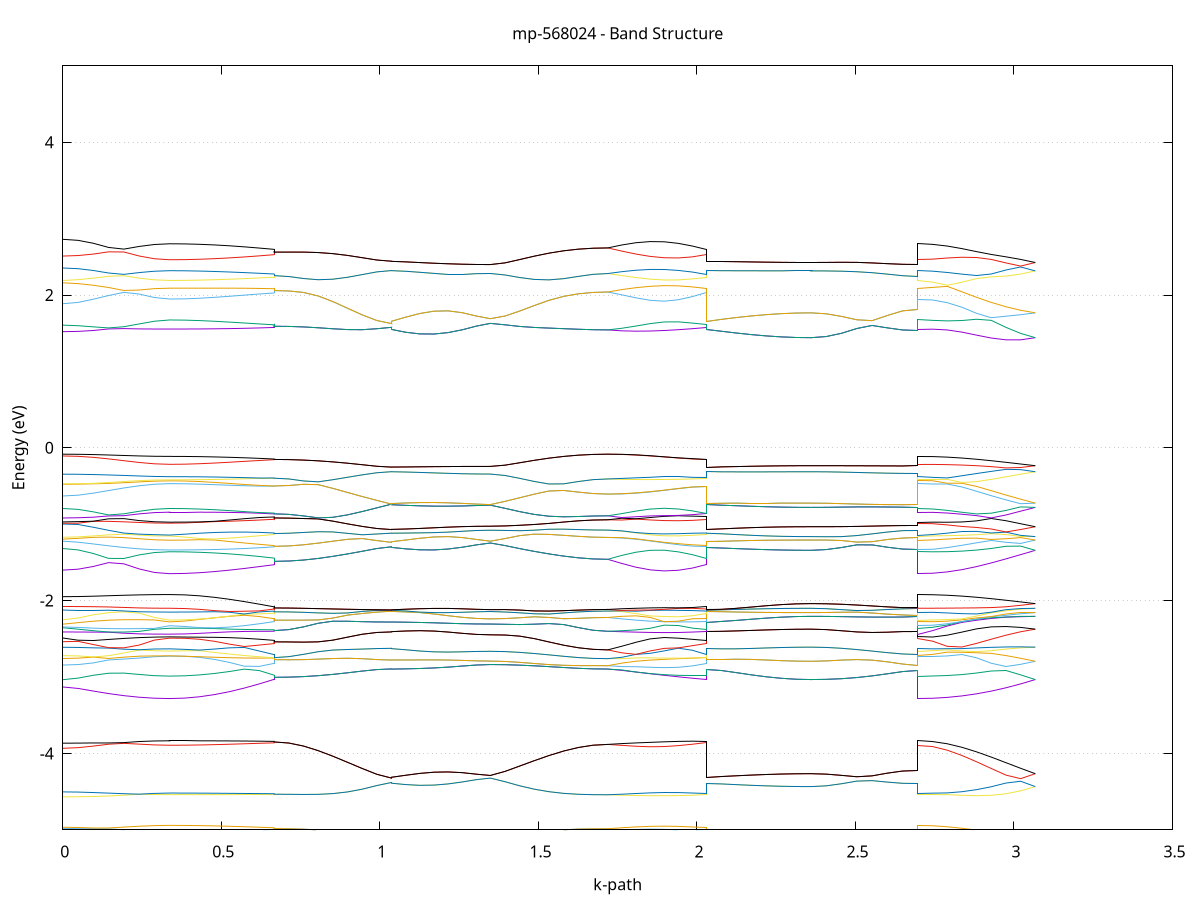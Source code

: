 set title 'mp-568024 - Band Structure'
set xlabel 'k-path'
set ylabel 'Energy (eV)'
set grid y
set yrange [-5:5]
set terminal png size 800,600
set output 'mp-568024_bands_gnuplot.png'
plot '-' using 1:2 with lines notitle, '-' using 1:2 with lines notitle, '-' using 1:2 with lines notitle, '-' using 1:2 with lines notitle, '-' using 1:2 with lines notitle, '-' using 1:2 with lines notitle, '-' using 1:2 with lines notitle, '-' using 1:2 with lines notitle, '-' using 1:2 with lines notitle, '-' using 1:2 with lines notitle, '-' using 1:2 with lines notitle, '-' using 1:2 with lines notitle, '-' using 1:2 with lines notitle, '-' using 1:2 with lines notitle, '-' using 1:2 with lines notitle, '-' using 1:2 with lines notitle, '-' using 1:2 with lines notitle, '-' using 1:2 with lines notitle, '-' using 1:2 with lines notitle, '-' using 1:2 with lines notitle, '-' using 1:2 with lines notitle, '-' using 1:2 with lines notitle, '-' using 1:2 with lines notitle, '-' using 1:2 with lines notitle, '-' using 1:2 with lines notitle, '-' using 1:2 with lines notitle, '-' using 1:2 with lines notitle, '-' using 1:2 with lines notitle, '-' using 1:2 with lines notitle, '-' using 1:2 with lines notitle, '-' using 1:2 with lines notitle, '-' using 1:2 with lines notitle, '-' using 1:2 with lines notitle, '-' using 1:2 with lines notitle, '-' using 1:2 with lines notitle, '-' using 1:2 with lines notitle, '-' using 1:2 with lines notitle, '-' using 1:2 with lines notitle, '-' using 1:2 with lines notitle, '-' using 1:2 with lines notitle, '-' using 1:2 with lines notitle, '-' using 1:2 with lines notitle, '-' using 1:2 with lines notitle, '-' using 1:2 with lines notitle, '-' using 1:2 with lines notitle, '-' using 1:2 with lines notitle, '-' using 1:2 with lines notitle, '-' using 1:2 with lines notitle, '-' using 1:2 with lines notitle, '-' using 1:2 with lines notitle, '-' using 1:2 with lines notitle, '-' using 1:2 with lines notitle, '-' using 1:2 with lines notitle, '-' using 1:2 with lines notitle, '-' using 1:2 with lines notitle, '-' using 1:2 with lines notitle, '-' using 1:2 with lines notitle, '-' using 1:2 with lines notitle, '-' using 1:2 with lines notitle, '-' using 1:2 with lines notitle, '-' using 1:2 with lines notitle, '-' using 1:2 with lines notitle, '-' using 1:2 with lines notitle, '-' using 1:2 with lines notitle, '-' using 1:2 with lines notitle, '-' using 1:2 with lines notitle, '-' using 1:2 with lines notitle, '-' using 1:2 with lines notitle, '-' using 1:2 with lines notitle, '-' using 1:2 with lines notitle, '-' using 1:2 with lines notitle, '-' using 1:2 with lines notitle, '-' using 1:2 with lines notitle, '-' using 1:2 with lines notitle, '-' using 1:2 with lines notitle, '-' using 1:2 with lines notitle, '-' using 1:2 with lines notitle, '-' using 1:2 with lines notitle, '-' using 1:2 with lines notitle, '-' using 1:2 with lines notitle, '-' using 1:2 with lines notitle, '-' using 1:2 with lines notitle, '-' using 1:2 with lines notitle, '-' using 1:2 with lines notitle, '-' using 1:2 with lines notitle, '-' using 1:2 with lines notitle, '-' using 1:2 with lines notitle, '-' using 1:2 with lines notitle, '-' using 1:2 with lines notitle, '-' using 1:2 with lines notitle, '-' using 1:2 with lines notitle, '-' using 1:2 with lines notitle, '-' using 1:2 with lines notitle, '-' using 1:2 with lines notitle, '-' using 1:2 with lines notitle, '-' using 1:2 with lines notitle
0.000000 -15.044938
0.048164 -15.043338
0.096327 -15.038338
0.144491 -15.030338
0.192655 -15.019538
0.240819 -15.006738
0.288982 -14.993138
0.337146 -14.988538
0.337146 -14.988538
0.384222 -14.988738
0.431298 -14.989438
0.478374 -14.990538
0.525449 -14.991938
0.572525 -14.993538
0.619601 -14.995238
0.666677 -14.996838
0.666677 -14.996838
0.666677 -14.992138
0.666677 -14.992138
0.712956 -14.990838
0.759235 -14.986838
0.805514 -14.980538
0.851793 -14.972438
0.898072 -14.963538
0.944350 -14.955038
0.990629 -14.948438
1.036908 -14.945938
1.036908 -14.945938
1.036908 -14.945938
1.036908 -14.945938
1.081425 -14.946338
1.125941 -14.947138
1.170457 -14.948138
1.214974 -14.949138
1.259490 -14.949938
1.304006 -14.950538
1.348523 -14.950738
1.348523 -14.950738
1.394802 -14.954938
1.441081 -14.964638
1.487359 -14.976238
1.533638 -14.987638
1.579917 -14.997438
1.626196 -15.005038
1.672475 -15.009838
1.718754 -15.011438
1.718754 -15.011438
1.763270 -15.015838
1.807787 -15.017938
1.852303 -15.017938
1.896819 -15.015638
1.941336 -15.011138
1.985852 -15.004838
2.030368 -14.996838
2.030368 -14.945938
2.077444 -14.945638
2.124520 -14.945438
2.171596 -14.945238
2.218672 -14.945038
2.265748 -14.944838
2.312823 -14.944738
2.359899 -14.944638
2.359899 -14.944638
2.408063 -14.945338
2.456227 -14.946938
2.504390 -14.949238
2.552554 -14.951638
2.600718 -14.953738
2.648882 -14.955138
2.697045 -14.955638
2.697045 -14.988538
2.743324 -14.987238
2.789603 -14.983638
2.835882 -14.977838
2.882161 -14.970638
2.928440 -14.962638
2.974719 -14.955038
3.020998 -14.948738
3.067277 -14.944638
e
0.000000 -14.967238
0.048164 -14.968638
0.096327 -14.972338
0.144491 -14.977038
0.192655 -14.981638
0.240819 -14.985338
0.288982 -14.987738
0.337146 -14.984538
0.337146 -14.984538
0.384222 -14.984838
0.431298 -14.985538
0.478374 -14.986338
0.525449 -14.986938
0.572525 -14.987138
0.619601 -14.987038
0.666677 -14.986738
0.666677 -14.986738
0.666677 -14.992138
0.666677 -14.992138
0.712956 -14.990838
0.759235 -14.986838
0.805514 -14.980538
0.851793 -14.972438
0.898072 -14.963538
0.944350 -14.955038
0.990629 -14.948438
1.036908 -14.945938
1.036908 -14.945938
1.036908 -14.945938
1.036908 -14.945938
1.081425 -14.946338
1.125941 -14.947138
1.170457 -14.948138
1.214974 -14.949138
1.259490 -14.949938
1.304006 -14.950538
1.348523 -14.950738
1.348523 -14.950738
1.394802 -14.954938
1.441081 -14.964638
1.487359 -14.976238
1.533638 -14.987638
1.579917 -14.997438
1.626196 -15.005038
1.672475 -15.009838
1.718754 -15.011438
1.718754 -15.011438
1.763270 -15.005138
1.807787 -14.997138
1.852303 -14.988138
1.896819 -14.979338
1.941336 -14.974338
1.985852 -14.977838
2.030368 -14.986738
2.030368 -14.945938
2.077444 -14.945638
2.124520 -14.945438
2.171596 -14.945238
2.218672 -14.945038
2.265748 -14.944838
2.312823 -14.944738
2.359899 -14.944638
2.359899 -14.944638
2.408063 -14.945338
2.456227 -14.946938
2.504390 -14.949238
2.552554 -14.951638
2.600718 -14.953738
2.648882 -14.955138
2.697045 -14.955638
2.697045 -14.984538
2.743324 -14.982938
2.789603 -14.978438
2.835882 -14.971238
2.882161 -14.961838
2.928440 -14.950638
2.974719 -14.944338
3.020998 -14.943238
3.067277 -14.944638
e
0.000000 -14.912238
0.048164 -14.910638
0.096327 -14.906738
0.144491 -14.913938
0.192655 -14.925938
0.240819 -14.939838
0.288982 -14.954238
0.337146 -14.963138
0.337146 -14.963138
0.384222 -14.962038
0.431298 -14.959138
0.478374 -14.954738
0.525449 -14.949338
0.572525 -14.943338
0.619601 -14.936838
0.666677 -14.930038
0.666677 -14.930038
0.666677 -14.920638
0.666677 -14.920638
0.712956 -14.920138
0.759235 -14.918538
0.805514 -14.916338
0.851793 -14.914038
0.898072 -14.912338
0.944350 -14.911638
0.990629 -14.911938
1.036908 -14.912238
1.036908 -14.912238
1.036908 -14.912338
1.036908 -14.912338
1.081425 -14.912438
1.125941 -14.912338
1.170457 -14.912438
1.214974 -14.912438
1.259490 -14.912538
1.304006 -14.912738
1.348523 -14.912738
1.348523 -14.912738
1.394802 -14.910438
1.441081 -14.905938
1.487359 -14.902138
1.533638 -14.899938
1.579917 -14.899138
1.626196 -14.899138
1.672475 -14.899338
1.718754 -14.899538
1.718754 -14.899538
1.763270 -14.907038
1.807787 -14.916238
1.852303 -14.926438
1.896819 -14.936238
1.941336 -14.941938
1.985852 -14.938838
2.030368 -14.930038
2.030368 -14.912338
2.077444 -14.912638
2.124520 -14.913038
2.171596 -14.913538
2.218672 -14.914038
2.265748 -14.914338
2.312823 -14.914638
2.359899 -14.914738
2.359899 -14.914738
2.408063 -14.914338
2.456227 -14.913338
2.504390 -14.911938
2.552554 -14.910638
2.600718 -14.909438
2.648882 -14.908638
2.697045 -14.908438
2.697045 -14.963138
2.743324 -14.962238
2.789603 -14.959738
2.835882 -14.955938
2.882161 -14.951538
2.928440 -14.947338
2.974719 -14.938438
3.020998 -14.926138
3.067277 -14.914738
e
0.000000 -14.897238
0.048164 -14.899138
0.096327 -14.904838
0.144491 -14.901738
0.192655 -14.896838
0.240819 -14.892838
0.288982 -14.890238
0.337146 -14.889338
0.337146 -14.889338
0.384222 -14.889838
0.431298 -14.891438
0.478374 -14.894038
0.525449 -14.897438
0.572525 -14.901738
0.619601 -14.906638
0.666677 -14.911938
0.666677 -14.911938
0.666677 -14.920638
0.666677 -14.920638
0.712956 -14.920138
0.759235 -14.918538
0.805514 -14.916338
0.851793 -14.914038
0.898072 -14.912338
0.944350 -14.911638
0.990629 -14.911938
1.036908 -14.912238
1.036908 -14.912238
1.036908 -14.912338
1.036908 -14.912338
1.081425 -14.912438
1.125941 -14.912338
1.170457 -14.912438
1.214974 -14.912438
1.259490 -14.912538
1.304006 -14.912738
1.348523 -14.912738
1.348523 -14.912738
1.394802 -14.910438
1.441081 -14.905938
1.487359 -14.902138
1.533638 -14.899938
1.579917 -14.899138
1.626196 -14.899138
1.672475 -14.899338
1.718754 -14.899538
1.718754 -14.899538
1.763270 -14.894138
1.807787 -14.891138
1.852303 -14.890738
1.896819 -14.892838
1.941336 -14.897238
1.985852 -14.903838
2.030368 -14.911938
2.030368 -14.912338
2.077444 -14.912638
2.124520 -14.913038
2.171596 -14.913538
2.218672 -14.914038
2.265748 -14.914338
2.312823 -14.914638
2.359899 -14.914738
2.359899 -14.914738
2.408063 -14.914338
2.456227 -14.913338
2.504390 -14.911938
2.552554 -14.910638
2.600718 -14.909438
2.648882 -14.908638
2.697045 -14.908438
2.697045 -14.889338
2.743324 -14.889238
2.789603 -14.888938
2.835882 -14.889038
2.882161 -14.890038
2.928440 -14.892738
2.974719 -14.897638
3.020998 -14.904938
3.067277 -14.914738
e
0.000000 -14.585838
0.048164 -14.585238
0.096327 -14.583438
0.144491 -14.580338
0.192655 -14.576138
0.240819 -14.570938
0.288982 -14.565038
0.337146 -14.560638
0.337146 -14.560638
0.384222 -14.560938
0.431298 -14.561438
0.478374 -14.561738
0.525449 -14.561738
0.572525 -14.561338
0.619601 -14.561338
0.666677 -14.562938
0.666677 -14.562938
0.666677 -14.561538
0.666677 -14.561538
0.712956 -14.562838
0.759235 -14.566738
0.805514 -14.572438
0.851793 -14.578938
0.898072 -14.585138
0.944350 -14.590038
0.990629 -14.592838
1.036908 -14.593638
1.036908 -14.593638
1.036908 -14.593938
1.036908 -14.593938
1.081425 -14.594338
1.125941 -14.594738
1.170457 -14.594738
1.214974 -14.594438
1.259490 -14.594038
1.304006 -14.593638
1.348523 -14.593438
1.348523 -14.593438
1.394802 -14.593038
1.441081 -14.591438
1.487359 -14.587938
1.533638 -14.583038
1.579917 -14.577438
1.626196 -14.572438
1.672475 -14.568938
1.718754 -14.567638
1.718754 -14.567638
1.763270 -14.569538
1.807787 -14.570638
1.852303 -14.570738
1.896819 -14.570038
1.941336 -14.568438
1.985852 -14.566138
2.030368 -14.562938
2.030368 -14.593938
2.077444 -14.594538
2.124520 -14.595338
2.171596 -14.596238
2.218672 -14.596938
2.265748 -14.597538
2.312823 -14.597938
2.359899 -14.598038
2.359899 -14.598038
2.408063 -14.597538
2.456227 -14.596338
2.504390 -14.594738
2.552554 -14.593138
2.600718 -14.591938
2.648882 -14.591238
2.697045 -14.591038
2.697045 -14.560638
2.743324 -14.561838
2.789603 -14.565338
2.835882 -14.570838
2.882161 -14.578038
2.928440 -14.585738
2.974719 -14.592438
3.020998 -14.596838
3.067277 -14.598038
e
0.000000 -14.545238
0.048164 -14.545938
0.096327 -14.547838
0.144491 -14.550138
0.192655 -14.552238
0.240819 -14.553938
0.288982 -14.554938
0.337146 -14.555338
0.337146 -14.555338
0.384222 -14.555538
0.431298 -14.556138
0.478374 -14.557038
0.525449 -14.558338
0.572525 -14.559738
0.619601 -14.560638
0.666677 -14.559638
0.666677 -14.559638
0.666677 -14.561538
0.666677 -14.561538
0.712956 -14.562838
0.759235 -14.566738
0.805514 -14.572438
0.851793 -14.578938
0.898072 -14.585138
0.944350 -14.590038
0.990629 -14.592838
1.036908 -14.593638
1.036908 -14.593638
1.036908 -14.593938
1.036908 -14.593938
1.081425 -14.594338
1.125941 -14.594738
1.170457 -14.594738
1.214974 -14.594438
1.259490 -14.594038
1.304006 -14.593638
1.348523 -14.593438
1.348523 -14.593438
1.394802 -14.593038
1.441081 -14.591438
1.487359 -14.587938
1.533638 -14.583038
1.579917 -14.577438
1.626196 -14.572438
1.672475 -14.568938
1.718754 -14.567638
1.718754 -14.567638
1.763270 -14.565038
1.807787 -14.561638
1.852303 -14.557738
1.896819 -14.554238
1.941336 -14.552838
1.985852 -14.555438
2.030368 -14.559638
2.030368 -14.593938
2.077444 -14.594538
2.124520 -14.595338
2.171596 -14.596238
2.218672 -14.596938
2.265748 -14.597538
2.312823 -14.597938
2.359899 -14.598038
2.359899 -14.598038
2.408063 -14.597538
2.456227 -14.596338
2.504390 -14.594738
2.552554 -14.593138
2.600718 -14.591938
2.648882 -14.591238
2.697045 -14.591038
2.697045 -14.555338
2.743324 -14.556738
2.789603 -14.560938
2.835882 -14.567338
2.882161 -14.575138
2.928440 -14.583338
2.974719 -14.590638
3.020998 -14.595838
3.067277 -14.598038
e
0.000000 -14.528238
0.048164 -14.528938
0.096327 -14.531038
0.144491 -14.534438
0.192655 -14.539138
0.240819 -14.544638
0.288982 -14.550738
0.337146 -14.555238
0.337146 -14.555238
0.384222 -14.554438
0.431298 -14.552338
0.478374 -14.549538
0.525449 -14.546138
0.572525 -14.542438
0.619601 -14.538538
0.666677 -14.534438
0.666677 -14.534438
0.666677 -14.529838
0.666677 -14.529838
0.712956 -14.531338
0.759235 -14.535538
0.805514 -14.542138
0.851793 -14.550338
0.898072 -14.559138
0.944350 -14.567238
0.990629 -14.573138
1.036908 -14.575438
1.036908 -14.575438
1.036908 -14.575038
1.036908 -14.575038
1.081425 -14.573938
1.125941 -14.572438
1.170457 -14.570838
1.214974 -14.569538
1.259490 -14.568538
1.304006 -14.568038
1.348523 -14.567838
1.348523 -14.567838
1.394802 -14.565538
1.441081 -14.559438
1.487359 -14.551438
1.533638 -14.542838
1.579917 -14.534938
1.626196 -14.528638
1.672475 -14.524638
1.718754 -14.523238
1.718754 -14.523238
1.763270 -14.526638
1.807787 -14.530738
1.852303 -14.535138
1.896819 -14.539238
1.941336 -14.540838
1.985852 -14.538538
2.030368 -14.534438
2.030368 -14.575038
2.077444 -14.574338
2.124520 -14.573238
2.171596 -14.572138
2.218672 -14.571138
2.265748 -14.570338
2.312823 -14.569738
2.359899 -14.569538
2.359899 -14.569538
2.408063 -14.569638
2.456227 -14.569838
2.504390 -14.570038
2.552554 -14.570038
2.600718 -14.569838
2.648882 -14.569538
2.697045 -14.569438
2.697045 -14.555238
2.743324 -14.556738
2.789603 -14.560638
2.835882 -14.566038
2.882161 -14.571138
2.928440 -14.574838
2.974719 -14.576038
3.020998 -14.574338
3.067277 -14.569538
e
0.000000 -14.522438
0.048164 -14.521638
0.096327 -14.519638
0.144491 -14.517138
0.192655 -14.514738
0.240819 -14.512838
0.288982 -14.511538
0.337146 -14.511138
0.337146 -14.511138
0.384222 -14.511438
0.431298 -14.512538
0.478374 -14.514138
0.525449 -14.516338
0.572525 -14.519138
0.619601 -14.522238
0.666677 -14.525638
0.666677 -14.525638
0.666677 -14.529838
0.666677 -14.529838
0.712956 -14.531338
0.759235 -14.535538
0.805514 -14.542138
0.851793 -14.550338
0.898072 -14.559138
0.944350 -14.567238
0.990629 -14.573138
1.036908 -14.575438
1.036908 -14.575438
1.036908 -14.575038
1.036908 -14.575038
1.081425 -14.573938
1.125941 -14.572438
1.170457 -14.570838
1.214974 -14.569538
1.259490 -14.568538
1.304006 -14.568038
1.348523 -14.567838
1.348523 -14.567838
1.394802 -14.565538
1.441081 -14.559438
1.487359 -14.551438
1.533638 -14.542838
1.579917 -14.534938
1.626196 -14.528638
1.672475 -14.524638
1.718754 -14.523238
1.718754 -14.523238
1.763270 -14.520638
1.807787 -14.519038
1.852303 -14.518438
1.896819 -14.518838
1.941336 -14.520238
1.985852 -14.522538
2.030368 -14.525638
2.030368 -14.575038
2.077444 -14.574338
2.124520 -14.573238
2.171596 -14.572138
2.218672 -14.571138
2.265748 -14.570338
2.312823 -14.569738
2.359899 -14.569538
2.359899 -14.569538
2.408063 -14.569638
2.456227 -14.569838
2.504390 -14.570038
2.552554 -14.570038
2.600718 -14.569838
2.648882 -14.569538
2.697045 -14.569438
2.697045 -14.511138
2.743324 -14.512638
2.789603 -14.517038
2.835882 -14.523938
2.882161 -14.532738
2.928440 -14.542738
2.974719 -14.552838
3.020998 -14.562138
3.067277 -14.569538
e
0.000000 -12.520638
0.048164 -12.519538
0.096327 -12.516338
0.144491 -12.511438
0.192655 -12.505738
0.240819 -12.500338
0.288982 -12.496338
0.337146 -12.494838
0.337146 -12.494838
0.384222 -12.494638
0.431298 -12.493838
0.478374 -12.492738
0.525449 -12.491138
0.572525 -12.489238
0.619601 -12.487138
0.666677 -12.484838
0.666677 -12.484838
0.666677 -12.484038
0.666677 -12.484038
0.712956 -12.481538
0.759235 -12.474238
0.805514 -12.462338
0.851793 -12.446438
0.898072 -12.427138
0.944350 -12.405138
0.990629 -12.381138
1.036908 -12.357338
1.036908 -12.357338
1.036908 -12.357738
1.036908 -12.357738
1.081425 -12.359338
1.125941 -12.361138
1.170457 -12.362738
1.214974 -12.364038
1.259490 -12.364938
1.304006 -12.365338
1.348523 -12.365538
1.348523 -12.365538
1.394802 -12.389038
1.441081 -12.416138
1.487359 -12.441138
1.533638 -12.463038
1.579917 -12.481138
1.626196 -12.494638
1.672475 -12.503038
1.718754 -12.505838
1.718754 -12.505838
1.763270 -12.505438
1.807787 -12.503338
1.852303 -12.499938
1.896819 -12.495538
1.941336 -12.491038
1.985852 -12.486838
2.030368 -12.484838
2.030368 -12.357738
2.077444 -12.357638
2.124520 -12.357538
2.171596 -12.357538
2.218672 -12.357538
2.265748 -12.357538
2.312823 -12.357538
2.359899 -12.357538
2.359899 -12.357538
2.408063 -12.358138
2.456227 -12.359738
2.504390 -12.361938
2.552554 -12.364338
2.600718 -12.366438
2.648882 -12.367938
2.697045 -12.368438
2.697045 -12.494838
2.743324 -12.492338
2.789603 -12.484638
2.835882 -12.472238
2.882161 -12.455538
2.928440 -12.435038
2.974719 -12.411338
3.020998 -12.385238
3.067277 -12.357538
e
0.000000 -12.489838
0.048164 -12.489038
0.096327 -12.486838
0.144491 -12.483538
0.192655 -12.479838
0.240819 -12.476538
0.288982 -12.474338
0.337146 -12.473438
0.337146 -12.473438
0.384222 -12.473738
0.431298 -12.474438
0.478374 -12.475638
0.525449 -12.477338
0.572525 -12.479238
0.619601 -12.481438
0.666677 -12.483838
0.666677 -12.483838
0.666677 -12.484038
0.666677 -12.484038
0.712956 -12.481538
0.759235 -12.474238
0.805514 -12.462338
0.851793 -12.446438
0.898072 -12.427138
0.944350 -12.405138
0.990629 -12.381138
1.036908 -12.357338
1.036908 -12.357338
1.036908 -12.357738
1.036908 -12.357738
1.081425 -12.359338
1.125941 -12.361138
1.170457 -12.362738
1.214974 -12.364038
1.259490 -12.364938
1.304006 -12.365338
1.348523 -12.365538
1.348523 -12.365538
1.394802 -12.389038
1.441081 -12.416138
1.487359 -12.441138
1.533638 -12.463038
1.579917 -12.481138
1.626196 -12.494638
1.672475 -12.503038
1.718754 -12.505838
1.718754 -12.505838
1.763270 -12.504438
1.807787 -12.501438
1.852303 -12.497338
1.896819 -12.492838
1.941336 -12.488638
1.985852 -12.485838
2.030368 -12.483838
2.030368 -12.357738
2.077444 -12.357638
2.124520 -12.357538
2.171596 -12.357538
2.218672 -12.357538
2.265748 -12.357538
2.312823 -12.357538
2.359899 -12.357538
2.359899 -12.357538
2.408063 -12.358138
2.456227 -12.359738
2.504390 -12.361938
2.552554 -12.364338
2.600718 -12.366438
2.648882 -12.367938
2.697045 -12.368438
2.697045 -12.473438
2.743324 -12.471038
2.789603 -12.463938
2.835882 -12.452638
2.882161 -12.437538
2.928440 -12.419538
2.974719 -12.399138
3.020998 -12.377238
3.067277 -12.357538
e
0.000000 -12.197338
0.048164 -12.196938
0.096327 -12.195938
0.144491 -12.194338
0.192655 -12.202738
0.240819 -12.212238
0.288982 -12.219038
0.337146 -12.221438
0.337146 -12.221438
0.384222 -12.221238
0.431298 -12.220438
0.478374 -12.219038
0.525449 -12.217238
0.572525 -12.215038
0.619601 -12.212538
0.666677 -12.209838
0.666677 -12.209838
0.666677 -12.205438
0.666677 -12.205438
0.712956 -12.209038
0.759235 -12.219238
0.805514 -12.235138
0.851793 -12.255438
0.898072 -12.278638
0.944350 -12.303738
0.990629 -12.329738
1.036908 -12.354238
1.036908 -12.354238
1.036908 -12.353938
1.036908 -12.353938
1.081425 -12.352938
1.125941 -12.352238
1.170457 -12.352038
1.214974 -12.352138
1.259490 -12.352538
1.304006 -12.352938
1.348523 -12.353138
1.348523 -12.353138
1.394802 -12.328838
1.441081 -12.299338
1.487359 -12.270438
1.533638 -12.243638
1.579917 -12.220238
1.626196 -12.201838
1.672475 -12.189938
1.718754 -12.185838
1.718754 -12.185838
1.763270 -12.191438
1.807787 -12.197838
1.852303 -12.204138
1.896819 -12.209138
1.941336 -12.212138
1.985852 -12.212438
2.030368 -12.209838
2.030368 -12.353938
2.077444 -12.354038
2.124520 -12.354138
2.171596 -12.354138
2.218672 -12.354238
2.265748 -12.354238
2.312823 -12.354238
2.359899 -12.354238
2.359899 -12.354238
2.408063 -12.353938
2.456227 -12.353238
2.504390 -12.352438
2.552554 -12.351638
2.600718 -12.350938
2.648882 -12.350438
2.697045 -12.350238
2.697045 -12.221438
2.743324 -12.224638
2.789603 -12.233538
2.835882 -12.247538
2.882161 -12.265338
2.928440 -12.285838
2.974719 -12.308038
3.020998 -12.331138
3.067277 -12.354238
e
0.000000 -12.175338
0.048164 -12.177538
0.096327 -12.183538
0.144491 -12.192538
0.192655 -12.192638
0.240819 -12.191138
0.288982 -12.190038
0.337146 -12.189738
0.337146 -12.189738
0.384222 -12.189938
0.431298 -12.190738
0.478374 -12.191938
0.525449 -12.193638
0.572525 -12.195638
0.619601 -12.198038
0.666677 -12.200638
0.666677 -12.200638
0.666677 -12.205438
0.666677 -12.205438
0.712956 -12.209038
0.759235 -12.219238
0.805514 -12.235138
0.851793 -12.255438
0.898072 -12.278638
0.944350 -12.303738
0.990629 -12.329738
1.036908 -12.354238
1.036908 -12.354238
1.036908 -12.353938
1.036908 -12.353938
1.081425 -12.352938
1.125941 -12.352238
1.170457 -12.352038
1.214974 -12.352138
1.259490 -12.352538
1.304006 -12.352938
1.348523 -12.353138
1.348523 -12.353138
1.394802 -12.328838
1.441081 -12.299338
1.487359 -12.270438
1.533638 -12.243638
1.579917 -12.220238
1.626196 -12.201838
1.672475 -12.189938
1.718754 -12.185838
1.718754 -12.185838
1.763270 -12.181738
1.807787 -12.179838
1.852303 -12.180338
1.896819 -12.183338
1.941336 -12.188238
1.985852 -12.194338
2.030368 -12.200638
2.030368 -12.353938
2.077444 -12.354038
2.124520 -12.354138
2.171596 -12.354138
2.218672 -12.354238
2.265748 -12.354238
2.312823 -12.354238
2.359899 -12.354238
2.359899 -12.354238
2.408063 -12.353938
2.456227 -12.353238
2.504390 -12.352438
2.552554 -12.351638
2.600718 -12.350938
2.648882 -12.350438
2.697045 -12.350238
2.697045 -12.189738
2.743324 -12.193638
2.789603 -12.205138
2.835882 -12.222938
2.882161 -12.245638
2.928440 -12.271738
2.974719 -12.299738
3.020998 -12.328538
3.067277 -12.354238
e
0.000000 -11.406638
0.048164 -11.406738
0.096327 -11.406838
0.144491 -11.406938
0.192655 -11.407038
0.240819 -11.407238
0.288982 -11.407338
0.337146 -11.407338
0.337146 -11.407338
0.384222 -11.407238
0.431298 -11.406838
0.478374 -11.406238
0.525449 -11.405338
0.572525 -11.404238
0.619601 -11.403038
0.666677 -11.402238
0.666677 -11.402238
0.666677 -11.402138
0.666677 -11.402138
0.712956 -11.395938
0.759235 -11.378238
0.805514 -11.350338
0.851793 -11.314538
0.898072 -11.273038
0.944350 -11.228338
0.990629 -11.183238
1.036908 -11.150438
1.036908 -11.150438
1.036908 -11.150138
1.036908 -11.150138
1.081425 -11.149138
1.125941 -11.147238
1.170457 -11.144838
1.214974 -11.142138
1.259490 -11.139438
1.304006 -11.137038
1.348523 -11.136038
1.348523 -11.136038
1.394802 -11.176138
1.441081 -11.220638
1.487359 -11.264338
1.533638 -11.305038
1.579917 -11.340438
1.626196 -11.368238
1.672475 -11.385938
1.718754 -11.392038
1.718754 -11.392038
1.763270 -11.394138
1.807787 -11.396638
1.852303 -11.399138
1.896819 -11.401238
1.941336 -11.402538
1.985852 -11.402938
2.030368 -11.402238
2.030368 -11.150138
2.077444 -11.149838
2.124520 -11.149238
2.171596 -11.148538
2.218672 -11.147838
2.265748 -11.147238
2.312823 -11.146838
2.359899 -11.146638
2.359899 -11.146638
2.408063 -11.146538
2.456227 -11.146138
2.504390 -11.145438
2.552554 -11.144538
2.600718 -11.143538
2.648882 -11.142838
2.697045 -11.142538
2.697045 -11.407338
2.743324 -11.401738
2.789603 -11.385038
2.835882 -11.358438
2.882161 -11.323638
2.928440 -11.282838
2.974719 -11.238338
3.020998 -11.192338
3.067277 -11.146638
e
0.000000 -11.377138
0.048164 -11.378138
0.096327 -11.380838
0.144491 -11.384538
0.192655 -11.388538
0.240819 -11.391838
0.288982 -11.394138
0.337146 -11.394938
0.337146 -11.394938
0.384222 -11.395138
0.431298 -11.395738
0.478374 -11.396638
0.525449 -11.397838
0.572525 -11.399238
0.619601 -11.400738
0.666677 -11.401638
0.666677 -11.401638
0.666677 -11.402138
0.666677 -11.402138
0.712956 -11.395938
0.759235 -11.378238
0.805514 -11.350338
0.851793 -11.314538
0.898072 -11.273038
0.944350 -11.228338
0.990629 -11.183238
1.036908 -11.150438
1.036908 -11.150438
1.036908 -11.150138
1.036908 -11.150138
1.081425 -11.149138
1.125941 -11.147238
1.170457 -11.144838
1.214974 -11.142138
1.259490 -11.139438
1.304006 -11.137038
1.348523 -11.136038
1.348523 -11.136038
1.394802 -11.176138
1.441081 -11.220638
1.487359 -11.264338
1.533638 -11.305038
1.579917 -11.340438
1.626196 -11.368238
1.672475 -11.385938
1.718754 -11.392038
1.718754 -11.392038
1.763270 -11.390838
1.807787 -11.390638
1.852303 -11.391638
1.896819 -11.393638
1.941336 -11.396238
1.985852 -11.399138
2.030368 -11.401638
2.030368 -11.150138
2.077444 -11.149838
2.124520 -11.149238
2.171596 -11.148538
2.218672 -11.147838
2.265748 -11.147238
2.312823 -11.146838
2.359899 -11.146638
2.359899 -11.146638
2.408063 -11.146538
2.456227 -11.146138
2.504390 -11.145438
2.552554 -11.144538
2.600718 -11.143538
2.648882 -11.142838
2.697045 -11.142538
2.697045 -11.394938
2.743324 -11.388338
2.789603 -11.369438
2.835882 -11.340238
2.882161 -11.303238
2.928440 -11.260838
2.974719 -11.215238
3.020998 -11.168538
3.067277 -11.146638
e
0.000000 -10.957438
0.048164 -10.955238
0.096327 -10.949138
0.144491 -10.940538
0.192655 -10.933138
0.240819 -10.937038
0.288982 -10.939638
0.337146 -10.940638
0.337146 -10.940638
0.384222 -10.940338
0.431298 -10.939738
0.478374 -10.938738
0.525449 -10.937438
0.572525 -10.935838
0.619601 -10.933938
0.666677 -10.931938
0.666677 -10.931938
0.666677 -10.927238
0.666677 -10.927238
0.712956 -10.930838
0.759235 -10.941538
0.805514 -10.959238
0.851793 -10.983438
0.898072 -11.013638
0.944350 -11.049038
0.990629 -11.088138
1.036908 -11.118838
1.036908 -11.118838
1.036908 -11.119038
1.036908 -11.119038
1.081425 -11.119638
1.125941 -11.120738
1.170457 -11.122238
1.214974 -11.123938
1.259490 -11.125838
1.304006 -11.127638
1.348523 -11.128538
1.348523 -11.128538
1.394802 -11.090738
1.441081 -11.052938
1.487359 -11.019638
1.533638 -10.991438
1.579917 -10.969038
1.626196 -10.952738
1.672475 -10.942838
1.718754 -10.939538
1.718754 -10.939538
1.763270 -10.944938
1.807787 -10.948438
1.852303 -10.949438
1.896819 -10.947738
1.941336 -10.943838
1.985852 -10.938238
2.030368 -10.931938
2.030368 -11.119038
2.077444 -11.119438
2.124520 -11.119938
2.171596 -11.120638
2.218672 -11.121338
2.265748 -11.121938
2.312823 -11.122338
2.359899 -11.122438
2.359899 -11.122438
2.408063 -11.122338
2.456227 -11.122038
2.504390 -11.121838
2.552554 -11.121638
2.600718 -11.121638
2.648882 -11.121838
2.697045 -11.121838
2.697045 -10.940638
2.743324 -10.944238
2.789603 -10.954938
2.835882 -10.972538
2.882161 -10.996738
2.928440 -11.027038
2.974719 -11.062838
3.020998 -11.103038
3.067277 -11.122438
e
0.000000 -10.921638
0.048164 -10.922538
0.096327 -10.925138
0.144491 -10.928938
0.192655 -10.931238
0.240819 -10.922938
0.288982 -10.917338
0.337146 -10.915338
0.337146 -10.915338
0.384222 -10.915538
0.431298 -10.916038
0.478374 -10.916838
0.525449 -10.917838
0.572525 -10.919238
0.619601 -10.920938
0.666677 -10.922838
0.666677 -10.922838
0.666677 -10.927238
0.666677 -10.927238
0.712956 -10.930838
0.759235 -10.941538
0.805514 -10.959238
0.851793 -10.983438
0.898072 -11.013638
0.944350 -11.049038
0.990629 -11.088138
1.036908 -11.118838
1.036908 -11.118838
1.036908 -11.119038
1.036908 -11.119038
1.081425 -11.119638
1.125941 -11.120738
1.170457 -11.122238
1.214974 -11.123938
1.259490 -11.125838
1.304006 -11.127638
1.348523 -11.128538
1.348523 -11.128538
1.394802 -11.090738
1.441081 -11.052938
1.487359 -11.019638
1.533638 -10.991438
1.579917 -10.969038
1.626196 -10.952738
1.672475 -10.942838
1.718754 -10.939538
1.718754 -10.939538
1.763270 -10.933138
1.807787 -10.926838
1.852303 -10.921538
1.896819 -10.918238
1.941336 -10.917238
1.985852 -10.918838
2.030368 -10.922838
2.030368 -11.119038
2.077444 -11.119438
2.124520 -11.119938
2.171596 -11.120638
2.218672 -11.121338
2.265748 -11.121938
2.312823 -11.122338
2.359899 -11.122438
2.359899 -11.122438
2.408063 -11.122338
2.456227 -11.122038
2.504390 -11.121838
2.552554 -11.121638
2.600718 -11.121638
2.648882 -11.121838
2.697045 -11.121838
2.697045 -10.915338
2.743324 -10.919038
2.789603 -10.929738
2.835882 -10.947538
2.882161 -10.971938
2.928440 -11.002338
2.974719 -11.038238
3.020998 -11.078638
3.067277 -11.122438
e
0.000000 -5.086238
0.048164 -5.083338
0.096327 -5.075238
0.144491 -5.063638
0.192655 -5.074038
0.240819 -5.098738
0.288982 -5.115238
0.337146 -5.120938
0.337146 -5.120938
0.384222 -5.120238
0.431298 -5.118138
0.478374 -5.114638
0.525449 -5.109838
0.572525 -5.103938
0.619601 -5.097038
0.666677 -5.089338
0.666677 -5.089338
0.666677 -5.075138
0.666677 -5.075138
0.712956 -5.074838
0.759235 -5.074238
0.805514 -5.073938
0.851793 -5.074438
0.898072 -5.075038
0.944350 -5.074538
0.990629 -5.071438
1.036908 -5.066038
1.036908 -5.066038
1.036908 -5.071238
1.036908 -5.071238
1.081425 -5.079438
1.125941 -5.086838
1.170457 -5.092438
1.214974 -5.096038
1.259490 -5.097438
1.304006 -5.097338
1.348523 -5.096838
1.348523 -5.096838
1.394802 -5.097138
1.441081 -5.094838
1.487359 -5.087738
1.533638 -5.076438
1.579917 -5.062738
1.626196 -5.049238
1.672475 -5.038738
1.718754 -5.034638
1.718754 -5.034638
1.763270 -5.056538
1.807787 -5.077538
1.852303 -5.094238
1.896819 -5.104438
1.941336 -5.106938
1.985852 -5.101638
2.030368 -5.089338
2.030368 -5.071238
2.077444 -5.073638
2.124520 -5.075638
2.171596 -5.077338
2.218672 -5.078638
2.265748 -5.079538
2.312823 -5.080138
2.359899 -5.080338
2.359899 -5.080338
2.408063 -5.079738
2.456227 -5.078338
2.504390 -5.078538
2.552554 -5.086138
2.600718 -5.095238
2.648882 -5.101338
2.697045 -5.103438
2.697045 -5.120938
2.743324 -5.117938
2.789603 -5.109438
2.835882 -5.097638
2.882161 -5.086338
2.928440 -5.082138
2.974719 -5.084338
3.020998 -5.085038
3.067277 -5.080338
e
0.000000 -5.006238
0.048164 -5.007438
0.096327 -5.020038
0.144491 -5.045538
0.192655 -5.050938
0.240819 -5.039538
0.288982 -5.031038
0.337146 -5.026138
0.337146 -5.026038
0.384222 -5.027338
0.431298 -5.030138
0.478374 -5.034038
0.525449 -5.039138
0.572525 -5.045338
0.619601 -5.052338
0.666677 -5.060038
0.666677 -5.060038
0.666677 -5.075138
0.666677 -5.075138
0.712956 -5.074838
0.759235 -5.074238
0.805514 -5.073938
0.851793 -5.074438
0.898072 -5.075038
0.944350 -5.074538
0.990629 -5.071438
1.036908 -5.066038
1.036908 -5.066038
1.036908 -5.071238
1.036908 -5.071238
1.081425 -5.079438
1.125941 -5.086838
1.170457 -5.092438
1.214974 -5.096038
1.259490 -5.097438
1.304006 -5.097338
1.348523 -5.096838
1.348523 -5.096838
1.394802 -5.097138
1.441081 -5.094838
1.487359 -5.087738
1.533638 -5.076438
1.579917 -5.062738
1.626196 -5.049238
1.672475 -5.038738
1.718754 -5.034638
1.718754 -5.034638
1.763270 -5.017138
1.807787 -5.016338
1.852303 -5.023338
1.896819 -5.028538
1.941336 -5.033438
1.985852 -5.043638
2.030368 -5.060038
2.030368 -5.071238
2.077444 -5.073638
2.124520 -5.075638
2.171596 -5.077338
2.218672 -5.078638
2.265748 -5.079538
2.312823 -5.080138
2.359899 -5.080338
2.359899 -5.080338
2.408063 -5.079738
2.456227 -5.078338
2.504390 -5.078538
2.552554 -5.086138
2.600718 -5.095238
2.648882 -5.101338
2.697045 -5.103438
2.697045 -5.026138
2.743324 -5.028138
2.789603 -5.033938
2.835882 -5.042238
2.882161 -5.049938
2.928440 -5.051638
2.974719 -5.051838
3.020998 -5.069038
3.067277 -5.080338
e
0.000000 -4.981438
0.048164 -4.985038
0.096327 -4.985238
0.144491 -4.987538
0.192655 -4.999438
0.240819 -5.010438
0.288982 -5.018838
0.337146 -5.023838
0.337146 -5.023838
0.384222 -5.022638
0.431298 -5.020338
0.478374 -5.017138
0.525449 -5.012838
0.572525 -5.007638
0.619601 -5.001638
0.666677 -4.994938
0.666677 -4.994938
0.666677 -4.984838
0.666677 -4.984838
0.712956 -4.986838
0.759235 -4.992538
0.805514 -5.001538
0.851793 -5.013238
0.898072 -5.026738
0.944350 -5.040938
0.990629 -5.053938
1.036908 -5.063038
1.036908 -5.063038
1.036908 -5.057838
1.036908 -5.057838
1.081425 -5.051938
1.125941 -5.049638
1.170457 -5.051638
1.214974 -5.057238
1.259490 -5.064438
1.304006 -5.070738
1.348523 -5.073438
1.348523 -5.073438
1.394802 -5.066838
1.441081 -5.051438
1.487359 -5.032638
1.533638 -5.014338
1.579917 -4.999938
1.626196 -4.991038
1.672475 -4.987438
1.718754 -4.986738
1.718754 -4.986738
1.763270 -4.997438
1.807787 -4.995838
1.852303 -4.991738
1.896819 -4.994338
1.941336 -5.000238
1.985852 -5.001538
2.030368 -4.994938
2.030368 -5.057838
2.077444 -5.054838
2.124520 -5.052038
2.171596 -5.049538
2.218672 -5.047438
2.265748 -5.045838
2.312823 -5.044938
2.359899 -5.044538
2.359899 -5.044538
2.408063 -5.048138
2.456227 -5.057138
2.504390 -5.066338
2.552554 -5.067238
2.600718 -5.064438
2.648882 -5.061938
2.697045 -5.061038
2.697045 -5.023838
2.743324 -5.025038
2.789603 -5.028338
2.835882 -5.032938
2.882161 -5.037838
2.928440 -5.042038
2.974719 -5.047938
3.020998 -5.045138
3.067277 -5.044538
e
0.000000 -4.967238
0.048164 -4.969838
0.096327 -4.976938
0.144491 -4.976638
0.192655 -4.964838
0.240819 -4.953538
0.288982 -4.945438
0.337146 -4.942438
0.337146 -4.942438
0.384222 -4.943238
0.431298 -4.945538
0.478374 -4.949238
0.525449 -4.954138
0.572525 -4.960038
0.619601 -4.966738
0.666677 -4.973938
0.666677 -4.973938
0.666677 -4.984838
0.666677 -4.984838
0.712956 -4.986838
0.759235 -4.992538
0.805514 -5.001538
0.851793 -5.013238
0.898072 -5.026738
0.944350 -5.040938
0.990629 -5.053938
1.036908 -5.063038
1.036908 -5.063038
1.036908 -5.057838
1.036908 -5.057838
1.081425 -5.051938
1.125941 -5.049638
1.170457 -5.051638
1.214974 -5.057238
1.259490 -5.064438
1.304006 -5.070738
1.348523 -5.073438
1.348523 -5.073438
1.394802 -5.066838
1.441081 -5.051438
1.487359 -5.032638
1.533638 -5.014338
1.579917 -4.999938
1.626196 -4.991038
1.672475 -4.987438
1.718754 -4.986738
1.718754 -4.986738
1.763270 -4.973938
1.807787 -4.962738
1.852303 -4.955138
1.896819 -4.952538
1.941336 -4.955438
1.985852 -4.963138
2.030368 -4.973938
2.030368 -5.057838
2.077444 -5.054838
2.124520 -5.052038
2.171596 -5.049538
2.218672 -5.047438
2.265748 -5.045838
2.312823 -5.044938
2.359899 -5.044538
2.359899 -5.044538
2.408063 -5.048138
2.456227 -5.057138
2.504390 -5.066338
2.552554 -5.067238
2.600718 -5.064438
2.648882 -5.061938
2.697045 -5.061038
2.697045 -4.942438
2.743324 -4.947138
2.789603 -4.960538
2.835882 -4.980538
2.882161 -5.004338
2.928440 -5.028738
2.974719 -5.043638
3.020998 -5.044638
3.067277 -5.044538
e
0.000000 -4.568738
0.048164 -4.567838
0.096327 -4.564538
0.144491 -4.557738
0.192655 -4.547138
0.240819 -4.534538
0.288982 -4.538138
0.337146 -4.539538
0.337146 -4.539538
0.384222 -4.539638
0.431298 -4.539838
0.478374 -4.540138
0.525449 -4.540438
0.572525 -4.540638
0.619601 -4.540638
0.666677 -4.540438
0.666677 -4.540438
0.666677 -4.534538
0.666677 -4.534538
0.712956 -4.535738
0.759235 -4.537538
0.805514 -4.536138
0.851793 -4.526438
0.898072 -4.504538
0.944350 -4.468738
0.990629 -4.420838
1.036908 -4.380938
1.036908 -4.380938
1.036908 -4.390338
1.036908 -4.390338
1.081425 -4.408238
1.125941 -4.418038
1.170457 -4.415238
1.214974 -4.399838
1.259490 -4.374438
1.304006 -4.344138
1.348523 -4.323338
1.348523 -4.323338
1.394802 -4.370938
1.441081 -4.424338
1.487359 -4.468538
1.533638 -4.501638
1.579917 -4.523438
1.626196 -4.535338
1.672475 -4.540438
1.718754 -4.541638
1.718754 -4.541638
1.763270 -4.547438
1.807787 -4.551438
1.852303 -4.553938
1.896819 -4.554438
1.941336 -4.552538
1.985852 -4.547738
2.030368 -4.540438
2.030368 -4.390338
2.077444 -4.399738
2.124520 -4.409238
2.171596 -4.417838
2.218672 -4.425038
2.265748 -4.430338
2.312823 -4.433638
2.359899 -4.434738
2.359899 -4.434738
2.408063 -4.424738
2.456227 -4.397238
2.504390 -4.362938
2.552554 -4.356838
2.600718 -4.375938
2.648882 -4.391738
2.697045 -4.397538
2.697045 -4.539538
2.743324 -4.538538
2.789603 -4.540438
2.835882 -4.548238
2.882161 -4.553438
2.928440 -4.548738
2.974719 -4.528538
3.020998 -4.490338
3.067277 -4.434738
e
0.000000 -4.504138
0.048164 -4.506438
0.096327 -4.512538
0.144491 -4.520238
0.192655 -4.527738
0.240819 -4.533938
0.288982 -4.523638
0.337146 -4.519338
0.337146 -4.519338
0.384222 -4.519638
0.431298 -4.520438
0.478374 -4.521538
0.525449 -4.523038
0.572525 -4.524638
0.619601 -4.526338
0.666677 -4.527938
0.666677 -4.527938
0.666677 -4.534538
0.666677 -4.534538
0.712956 -4.535738
0.759235 -4.537538
0.805514 -4.536138
0.851793 -4.526438
0.898072 -4.504538
0.944350 -4.468738
0.990629 -4.420838
1.036908 -4.380938
1.036908 -4.380938
1.036908 -4.390338
1.036908 -4.390338
1.081425 -4.408238
1.125941 -4.418038
1.170457 -4.415238
1.214974 -4.399838
1.259490 -4.374438
1.304006 -4.344138
1.348523 -4.323338
1.348523 -4.323338
1.394802 -4.370938
1.441081 -4.424338
1.487359 -4.468538
1.533638 -4.501638
1.579917 -4.523438
1.626196 -4.535338
1.672475 -4.540438
1.718754 -4.541638
1.718754 -4.541638
1.763270 -4.534138
1.807787 -4.525238
1.852303 -4.517038
1.896819 -4.512338
1.941336 -4.513038
1.985852 -4.518838
2.030368 -4.527938
2.030368 -4.390338
2.077444 -4.399738
2.124520 -4.409238
2.171596 -4.417838
2.218672 -4.425038
2.265748 -4.430338
2.312823 -4.433638
2.359899 -4.434738
2.359899 -4.434738
2.408063 -4.424738
2.456227 -4.397238
2.504390 -4.362938
2.552554 -4.356838
2.600718 -4.375938
2.648882 -4.391738
2.697045 -4.397538
2.697045 -4.519338
2.743324 -4.520638
2.789603 -4.517438
2.835882 -4.501738
2.882161 -4.474638
2.928440 -4.436638
2.974719 -4.388338
3.020998 -4.364838
3.067277 -4.434738
e
0.000000 -3.933238
0.048164 -3.925138
0.096327 -3.904538
0.144491 -3.879938
0.192655 -3.868638
0.240819 -3.878738
0.288982 -3.889038
0.337146 -3.893538
0.337146 -3.893538
0.384222 -3.892538
0.431298 -3.889838
0.478374 -3.885638
0.525449 -3.880338
0.572525 -3.874238
0.619601 -3.867938
0.666677 -3.861838
0.666677 -3.861838
0.666677 -3.850438
0.666677 -3.850438
0.712956 -3.864438
0.759235 -3.904138
0.805514 -3.964038
0.851793 -4.037038
0.898072 -4.116838
0.944350 -4.197638
0.990629 -4.273838
1.036908 -4.323338
1.036908 -4.323338
1.036908 -4.312538
1.036908 -4.312538
1.081425 -4.286338
1.125941 -4.262038
1.170457 -4.246338
1.214974 -4.242838
1.259490 -4.252138
1.304006 -4.271938
1.348523 -4.289038
1.348523 -4.289038
1.394802 -4.235838
1.441081 -4.165738
1.487359 -4.095038
1.533638 -4.027938
1.579917 -3.969038
1.626196 -3.922638
1.672475 -3.892838
1.718754 -3.882538
1.718754 -3.882538
1.763270 -3.895038
1.807787 -3.906738
1.852303 -3.913238
1.896819 -3.910638
1.941336 -3.898438
1.985852 -3.880138
2.030368 -3.861838
2.030368 -4.312538
2.077444 -4.302938
2.124520 -4.293138
2.171596 -4.284038
2.218672 -4.276338
2.265748 -4.270538
2.312823 -4.266938
2.359899 -4.265738
2.359899 -4.265738
2.408063 -4.271638
2.456227 -4.287738
2.504390 -4.305938
2.552554 -4.294238
2.600718 -4.258638
2.648882 -4.231138
2.697045 -4.221038
2.697045 -3.893538
2.743324 -3.910538
2.789603 -3.958038
2.835882 -4.027538
2.882161 -4.109938
2.928440 -4.197638
2.974719 -4.284238
3.020998 -4.330838
3.067277 -4.265738
e
0.000000 -3.866638
0.048164 -3.865438
0.096327 -3.863238
0.144491 -3.863338
0.192655 -3.858838
0.240819 -3.844738
0.288982 -3.837438
0.337146 -3.835338
0.337146 -3.835338
0.384222 -3.835338
0.431298 -3.835638
0.478374 -3.836038
0.525449 -3.836938
0.572525 -3.838238
0.619601 -3.840238
0.666677 -3.842938
0.666677 -3.842938
0.666677 -3.850438
0.666677 -3.850438
0.712956 -3.864438
0.759235 -3.904138
0.805514 -3.964038
0.851793 -4.037038
0.898072 -4.116838
0.944350 -4.197638
0.990629 -4.273838
1.036908 -4.323338
1.036908 -4.323338
1.036908 -4.312538
1.036908 -4.312538
1.081425 -4.286338
1.125941 -4.262038
1.170457 -4.246338
1.214974 -4.242838
1.259490 -4.252138
1.304006 -4.271938
1.348523 -4.289038
1.348523 -4.289038
1.394802 -4.235838
1.441081 -4.165738
1.487359 -4.095038
1.533638 -4.027938
1.579917 -3.969038
1.626196 -3.922638
1.672475 -3.892838
1.718754 -3.882538
1.718754 -3.882538
1.763270 -3.871738
1.807787 -3.863038
1.852303 -3.855638
1.896819 -3.848738
1.941336 -3.842938
1.985852 -3.840238
2.030368 -3.842938
2.030368 -4.312538
2.077444 -4.302938
2.124520 -4.293138
2.171596 -4.284038
2.218672 -4.276338
2.265748 -4.270538
2.312823 -4.266938
2.359899 -4.265738
2.359899 -4.265738
2.408063 -4.271638
2.456227 -4.287738
2.504390 -4.305938
2.552554 -4.294238
2.600718 -4.258638
2.648882 -4.231138
2.697045 -4.221038
2.697045 -3.835338
2.743324 -3.845038
2.789603 -3.874138
2.835882 -3.920338
2.882161 -3.980138
2.928440 -4.048738
2.974719 -4.121738
3.020998 -4.195138
3.067277 -4.265738
e
0.000000 -3.130438
0.048164 -3.149638
0.096327 -3.184038
0.144491 -3.216938
0.192655 -3.244238
0.240819 -3.264738
0.288982 -3.277638
0.337146 -3.282138
0.337146 -3.282138
0.384222 -3.276338
0.431298 -3.258938
0.478374 -3.230538
0.525449 -3.192138
0.572525 -3.144838
0.619601 -3.090338
0.666677 -3.030638
0.666677 -3.030638
0.666677 -3.004138
0.666677 -3.004138
0.712956 -3.001838
0.759235 -2.994838
0.805514 -2.982738
0.851793 -2.965838
0.898072 -2.945038
0.944350 -2.922538
0.990629 -2.902938
1.036908 -2.894438
1.036908 -2.894438
1.036908 -2.896538
1.036908 -2.896538
1.081425 -2.893538
1.125941 -2.888838
1.170457 -2.881538
1.214974 -2.870738
1.259490 -2.856938
1.304006 -2.843438
1.348523 -2.837038
1.348523 -2.837038
1.394802 -2.839138
1.441081 -2.845038
1.487359 -2.853738
1.533638 -2.864338
1.579917 -2.875838
1.626196 -2.886238
1.672475 -2.893538
1.718754 -2.896138
1.718754 -2.896138
1.763270 -2.913338
1.807787 -2.935338
1.852303 -2.957338
1.896819 -2.977938
1.941336 -2.997738
1.985852 -3.015938
2.030368 -3.030638
2.030368 -2.896538
2.077444 -2.915238
2.124520 -2.942938
2.171596 -2.971838
2.218672 -2.997338
2.265748 -3.016938
2.312823 -3.029338
2.359899 -3.033538
2.359899 -3.033538
2.408063 -3.030838
2.456227 -3.022338
2.504390 -3.007238
2.552554 -2.985438
2.600718 -2.958138
2.648882 -2.929038
2.697045 -2.912138
2.697045 -3.282138
2.743324 -3.278438
2.789603 -3.267038
2.835882 -3.247738
2.882161 -3.220338
2.928440 -3.184738
2.974719 -3.141338
3.020998 -3.090638
3.067277 -3.033538
e
0.000000 -3.035238
0.048164 -3.014438
0.096327 -2.977638
0.144491 -2.950538
0.192655 -2.949138
0.240819 -2.966538
0.288982 -2.982638
0.337146 -2.988438
0.337146 -2.988438
0.384222 -2.984538
0.431298 -2.972838
0.478374 -2.953938
0.525449 -2.928338
0.572525 -2.896938
0.619601 -2.915838
0.666677 -2.976338
0.666677 -2.976338
0.666677 -3.004138
0.666677 -3.004138
0.712956 -3.001838
0.759235 -2.994838
0.805514 -2.982738
0.851793 -2.965838
0.898072 -2.945038
0.944350 -2.922538
0.990629 -2.902938
1.036908 -2.894438
1.036908 -2.894438
1.036908 -2.896538
1.036908 -2.896538
1.081425 -2.893538
1.125941 -2.888838
1.170457 -2.881538
1.214974 -2.870738
1.259490 -2.856938
1.304006 -2.843438
1.348523 -2.837038
1.348523 -2.837038
1.394802 -2.839138
1.441081 -2.845038
1.487359 -2.853738
1.533638 -2.864338
1.579917 -2.875838
1.626196 -2.886238
1.672475 -2.893538
1.718754 -2.896138
1.718754 -2.896138
1.763270 -2.907638
1.807787 -2.934338
1.852303 -2.954938
1.896819 -2.969638
1.941336 -2.978338
1.985852 -2.980638
2.030368 -2.976338
2.030368 -2.896538
2.077444 -2.915238
2.124520 -2.942938
2.171596 -2.971838
2.218672 -2.997338
2.265748 -3.016938
2.312823 -3.029338
2.359899 -3.033538
2.359899 -3.033538
2.408063 -3.030838
2.456227 -3.022338
2.504390 -3.007238
2.552554 -2.985438
2.600718 -2.958138
2.648882 -2.929038
2.697045 -2.912138
2.697045 -2.988438
2.743324 -2.986838
2.789603 -2.980838
2.835882 -2.968238
2.882161 -2.947838
2.928440 -2.921438
2.974719 -2.915038
3.020998 -2.971738
3.067277 -3.033538
e
0.000000 -2.843638
0.048164 -2.837238
0.096327 -2.815538
0.144491 -2.777138
0.192655 -2.765138
0.240819 -2.752138
0.288982 -2.734638
0.337146 -2.726438
0.337146 -2.726438
0.384222 -2.728838
0.431298 -2.743038
0.478374 -2.769738
0.525449 -2.808838
0.572525 -2.858738
0.619601 -2.860938
0.666677 -2.821638
0.666677 -2.821638
0.666677 -2.772938
0.666677 -2.772938
0.712956 -2.774238
0.759235 -2.772638
0.805514 -2.766238
0.851793 -2.758238
0.898072 -2.754638
0.944350 -2.760338
0.990629 -2.771938
1.036908 -2.778238
1.036908 -2.778238
1.036908 -2.777438
1.036908 -2.777438
1.081425 -2.777538
1.125941 -2.776338
1.170457 -2.775938
1.214974 -2.777938
1.259490 -2.782638
1.304006 -2.788638
1.348523 -2.791938
1.348523 -2.791938
1.394802 -2.796438
1.441081 -2.808238
1.487359 -2.823538
1.533638 -2.837638
1.579917 -2.846838
1.626196 -2.850738
1.672475 -2.851638
1.718754 -2.851738
1.718754 -2.851738
1.763270 -2.863638
1.807787 -2.865538
1.852303 -2.872538
1.896819 -2.877438
1.941336 -2.872938
1.985852 -2.854838
2.030368 -2.821638
2.030368 -2.777438
2.077444 -2.771238
2.124520 -2.767038
2.171596 -2.769838
2.218672 -2.777438
2.265748 -2.785938
2.312823 -2.792138
2.359899 -2.794438
2.359899 -2.794438
2.408063 -2.789538
2.456227 -2.778738
2.504390 -2.772038
2.552554 -2.779238
2.600718 -2.801538
2.648882 -2.830338
2.697045 -2.847438
2.697045 -2.726438
2.743324 -2.731638
2.789603 -2.724338
2.835882 -2.706138
2.882161 -2.748838
2.928440 -2.820038
2.974719 -2.862438
3.020998 -2.834138
3.067277 -2.794438
e
0.000000 -2.758238
0.048164 -2.753038
0.096327 -2.739838
0.144491 -2.757638
0.192655 -2.740338
0.240819 -2.727338
0.288982 -2.723738
0.337146 -2.723038
0.337146 -2.723038
0.384222 -2.727938
0.431298 -2.734738
0.478374 -2.741538
0.525449 -2.747338
0.572525 -2.751338
0.619601 -2.752838
0.666677 -2.751238
0.666677 -2.751238
0.666677 -2.772938
0.666677 -2.772938
0.712956 -2.774238
0.759235 -2.772638
0.805514 -2.766238
0.851793 -2.758238
0.898072 -2.754638
0.944350 -2.760338
0.990629 -2.771938
1.036908 -2.778238
1.036908 -2.778238
1.036908 -2.777438
1.036908 -2.777438
1.081425 -2.777538
1.125941 -2.776338
1.170457 -2.775938
1.214974 -2.777938
1.259490 -2.782638
1.304006 -2.788638
1.348523 -2.791938
1.348523 -2.791938
1.394802 -2.796438
1.441081 -2.808238
1.487359 -2.823538
1.533638 -2.837638
1.579917 -2.846838
1.626196 -2.850738
1.672475 -2.851638
1.718754 -2.851738
1.718754 -2.851738
1.763270 -2.818338
1.807787 -2.793438
1.852303 -2.778938
1.896819 -2.768738
1.941336 -2.760338
1.985852 -2.753638
2.030368 -2.751238
2.030368 -2.777438
2.077444 -2.771238
2.124520 -2.767038
2.171596 -2.769838
2.218672 -2.777438
2.265748 -2.785938
2.312823 -2.792138
2.359899 -2.794438
2.359899 -2.794438
2.408063 -2.789538
2.456227 -2.778738
2.504390 -2.772038
2.552554 -2.779238
2.600718 -2.801538
2.648882 -2.830338
2.697045 -2.847438
2.697045 -2.723038
2.743324 -2.703938
2.789603 -2.674938
2.835882 -2.675838
2.882161 -2.683038
2.928440 -2.690938
2.974719 -2.719538
3.020998 -2.755038
3.067277 -2.794438
e
0.000000 -2.720538
0.048164 -2.724138
0.096327 -2.737138
0.144491 -2.721438
0.192655 -2.685438
0.240819 -2.647038
0.288982 -2.656138
0.337146 -2.660738
0.337146 -2.660738
0.384222 -2.657038
0.431298 -2.655438
0.478374 -2.677938
0.525449 -2.699938
0.572525 -2.718938
0.619601 -2.734938
0.666677 -2.749438
0.666677 -2.749438
0.666677 -2.746638
0.666677 -2.746638
0.712956 -2.733638
0.759235 -2.703338
0.805514 -2.669038
0.851793 -2.647338
0.898072 -2.640138
0.944350 -2.634538
0.990629 -2.627738
1.036908 -2.624538
1.036908 -2.624538
1.036908 -2.628938
1.036908 -2.628938
1.081425 -2.643638
1.125941 -2.659938
1.170457 -2.670738
1.214974 -2.673538
1.259490 -2.670538
1.304006 -2.665838
1.348523 -2.663738
1.348523 -2.663738
1.394802 -2.667538
1.441081 -2.677738
1.487359 -2.692538
1.533638 -2.710238
1.579917 -2.729038
1.626196 -2.745738
1.672475 -2.756538
1.718754 -2.759838
1.718754 -2.759838
1.763270 -2.759938
1.807787 -2.749738
1.852303 -2.749338
1.896819 -2.752838
1.941336 -2.752938
1.985852 -2.751738
2.030368 -2.749438
2.030368 -2.628938
2.077444 -2.631538
2.124520 -2.630838
2.171596 -2.626238
2.218672 -2.619938
2.265748 -2.614238
2.312823 -2.610538
2.359899 -2.609238
2.359899 -2.609238
2.408063 -2.613038
2.456227 -2.624138
2.504390 -2.640738
2.552554 -2.660538
2.600718 -2.681338
2.648882 -2.698438
2.697045 -2.705138
2.697045 -2.660738
2.743324 -2.655738
2.789603 -2.645038
2.835882 -2.659938
2.882161 -2.668038
2.928440 -2.655738
2.974719 -2.634538
3.020998 -2.618738
3.067277 -2.609238
e
0.000000 -2.610738
0.048164 -2.613238
0.096327 -2.618338
0.144491 -2.621738
0.192655 -2.635938
0.240819 -2.643438
0.288982 -2.633538
0.337146 -2.631538
0.337146 -2.631538
0.384222 -2.638138
0.431298 -2.647438
0.478374 -2.634038
0.525449 -2.618338
0.572525 -2.613038
0.619601 -2.660038
0.666677 -2.706938
0.666677 -2.706938
0.666677 -2.746638
0.666677 -2.746638
0.712956 -2.733638
0.759235 -2.703338
0.805514 -2.669038
0.851793 -2.647338
0.898072 -2.640138
0.944350 -2.634538
0.990629 -2.627738
1.036908 -2.624538
1.036908 -2.624538
1.036908 -2.628938
1.036908 -2.628938
1.081425 -2.643638
1.125941 -2.659938
1.170457 -2.670738
1.214974 -2.673538
1.259490 -2.670538
1.304006 -2.665838
1.348523 -2.663738
1.348523 -2.663738
1.394802 -2.667538
1.441081 -2.677738
1.487359 -2.692538
1.533638 -2.710238
1.579917 -2.729038
1.626196 -2.745738
1.672475 -2.756538
1.718754 -2.759838
1.718754 -2.759838
1.763270 -2.741938
1.807787 -2.703938
1.852303 -2.690638
1.896819 -2.658238
1.941336 -2.622938
1.985852 -2.650238
2.030368 -2.706938
2.030368 -2.628938
2.077444 -2.631538
2.124520 -2.630838
2.171596 -2.626238
2.218672 -2.619938
2.265748 -2.614238
2.312823 -2.610538
2.359899 -2.609238
2.359899 -2.609238
2.408063 -2.613038
2.456227 -2.624138
2.504390 -2.640738
2.552554 -2.660538
2.600718 -2.681338
2.648882 -2.698438
2.697045 -2.705138
2.697045 -2.631538
2.743324 -2.631638
2.789603 -2.629538
2.835882 -2.628438
2.882161 -2.619238
2.928440 -2.611638
2.974719 -2.606738
3.020998 -2.605538
3.067277 -2.609238
e
0.000000 -2.537938
0.048164 -2.533538
0.096327 -2.574738
0.144491 -2.616038
0.192655 -2.618138
0.240819 -2.582538
0.288982 -2.516938
0.337146 -2.491338
0.337146 -2.491338
0.384222 -2.493338
0.431298 -2.506038
0.478374 -2.532638
0.525449 -2.569538
0.572525 -2.600938
0.619601 -2.582138
0.666677 -2.562738
0.666677 -2.562738
0.666677 -2.539738
0.666677 -2.539738
0.712956 -2.541138
0.759235 -2.543638
0.805514 -2.539938
0.851793 -2.517638
0.898072 -2.478338
0.944350 -2.440538
0.990629 -2.417038
1.036908 -2.409838
1.036908 -2.409838
1.036908 -2.406238
1.036908 -2.406238
1.081425 -2.397938
1.125941 -2.393838
1.170457 -2.398638
1.214974 -2.411438
1.259490 -2.428038
1.304006 -2.442238
1.348523 -2.447838
1.348523 -2.447838
1.394802 -2.450638
1.441081 -2.465038
1.487359 -2.497638
1.533638 -2.541438
1.579917 -2.584038
1.626196 -2.617238
1.672475 -2.637938
1.718754 -2.645038
1.718754 -2.645038
1.763270 -2.683438
1.807787 -2.703838
1.852303 -2.659038
1.896819 -2.625638
1.941336 -2.618738
1.985852 -2.590138
2.030368 -2.562738
2.030368 -2.406238
2.077444 -2.401938
2.124520 -2.396638
2.171596 -2.390338
2.218672 -2.383838
2.265748 -2.378438
2.312823 -2.374938
2.359899 -2.373738
2.359899 -2.373738
2.408063 -2.379738
2.456227 -2.394638
2.504390 -2.410138
2.552554 -2.417238
2.600718 -2.413538
2.648882 -2.405638
2.697045 -2.401838
2.697045 -2.491338
2.743324 -2.530838
2.789603 -2.598538
2.835882 -2.607138
2.882161 -2.559838
2.928440 -2.505538
2.974719 -2.452938
3.020998 -2.407938
3.067277 -2.373738
e
0.000000 -2.489338
0.048164 -2.518338
0.096327 -2.522538
0.144491 -2.508538
0.192655 -2.495038
0.240819 -2.484438
0.288982 -2.477838
0.337146 -2.474638
0.337146 -2.474638
0.384222 -2.477038
0.431298 -2.479238
0.478374 -2.480638
0.525449 -2.484938
0.572525 -2.493238
0.619601 -2.505438
0.666677 -2.520538
0.666677 -2.520538
0.666677 -2.539738
0.666677 -2.539738
0.712956 -2.541138
0.759235 -2.543638
0.805514 -2.539938
0.851793 -2.517638
0.898072 -2.478338
0.944350 -2.440538
0.990629 -2.417038
1.036908 -2.409838
1.036908 -2.409838
1.036908 -2.406238
1.036908 -2.406238
1.081425 -2.397938
1.125941 -2.393838
1.170457 -2.398638
1.214974 -2.411438
1.259490 -2.428038
1.304006 -2.442238
1.348523 -2.447838
1.348523 -2.447838
1.394802 -2.450638
1.441081 -2.465038
1.487359 -2.497638
1.533638 -2.541438
1.579917 -2.584038
1.626196 -2.617238
1.672475 -2.637938
1.718754 -2.645038
1.718754 -2.645038
1.763270 -2.597138
1.807787 -2.545438
1.852303 -2.501338
1.896819 -2.483338
1.941336 -2.491938
1.985852 -2.506938
2.030368 -2.520538
2.030368 -2.406238
2.077444 -2.401938
2.124520 -2.396638
2.171596 -2.390338
2.218672 -2.383838
2.265748 -2.378438
2.312823 -2.374938
2.359899 -2.373738
2.359899 -2.373738
2.408063 -2.379738
2.456227 -2.394638
2.504390 -2.410138
2.552554 -2.417238
2.600718 -2.413538
2.648882 -2.405638
2.697045 -2.401838
2.697045 -2.474638
2.743324 -2.476738
2.789603 -2.452338
2.835882 -2.412338
2.882161 -2.369938
2.928440 -2.343838
2.974719 -2.339538
3.020998 -2.350838
3.067277 -2.373738
e
0.000000 -2.410538
0.048164 -2.411138
0.096327 -2.412438
0.144491 -2.413338
0.192655 -2.426638
0.240819 -2.435438
0.288982 -2.438638
0.337146 -2.439038
0.337146 -2.439038
0.384222 -2.436238
0.431298 -2.428538
0.478374 -2.418238
0.525449 -2.409038
0.572525 -2.403838
0.619601 -2.401738
0.666677 -2.401138
0.666677 -2.401138
0.666677 -2.392638
0.666677 -2.392638
0.712956 -2.379438
0.759235 -2.343738
0.805514 -2.296738
0.851793 -2.269538
0.898072 -2.270238
0.944350 -2.275638
0.990629 -2.279638
1.036908 -2.280738
1.036908 -2.280738
1.036908 -2.280238
1.036908 -2.280238
1.081425 -2.282638
1.125941 -2.286038
1.170457 -2.290638
1.214974 -2.296538
1.259490 -2.302238
1.304006 -2.305738
1.348523 -2.306838
1.348523 -2.306838
1.394802 -2.310038
1.441081 -2.313538
1.487359 -2.308638
1.533638 -2.300638
1.579917 -2.313838
1.626196 -2.353138
1.672475 -2.388038
1.718754 -2.401538
1.718754 -2.401538
1.763270 -2.407538
1.807787 -2.412638
1.852303 -2.416638
1.896819 -2.418738
1.941336 -2.417438
1.985852 -2.411638
2.030368 -2.401138
2.030368 -2.280238
2.077444 -2.272538
2.124520 -2.259238
2.171596 -2.243938
2.218672 -2.229238
2.265748 -2.216938
2.312823 -2.208838
2.359899 -2.206038
2.359899 -2.206038
2.408063 -2.206938
2.456227 -2.209638
2.504390 -2.213138
2.552554 -2.215638
2.600718 -2.216138
2.648882 -2.215138
2.697045 -2.214438
2.697045 -2.439038
2.743324 -2.393338
2.789603 -2.332838
2.835882 -2.285038
2.882161 -2.256938
2.928440 -2.233638
2.974719 -2.216738
3.020998 -2.210938
3.067277 -2.206038
e
0.000000 -2.354838
0.048164 -2.374138
0.096327 -2.394038
0.144491 -2.411838
0.192655 -2.411638
0.240819 -2.403238
0.288982 -2.375638
0.337146 -2.361938
0.337146 -2.361938
0.384222 -2.361838
0.431298 -2.360738
0.478374 -2.365838
0.525449 -2.373238
0.572525 -2.377638
0.619601 -2.380338
0.666677 -2.382138
0.666677 -2.382138
0.666677 -2.392638
0.666677 -2.392638
0.712956 -2.379438
0.759235 -2.343738
0.805514 -2.296738
0.851793 -2.269538
0.898072 -2.270238
0.944350 -2.275638
0.990629 -2.279638
1.036908 -2.280738
1.036908 -2.280738
1.036908 -2.280238
1.036908 -2.280238
1.081425 -2.282638
1.125941 -2.286038
1.170457 -2.290638
1.214974 -2.296538
1.259490 -2.302238
1.304006 -2.305738
1.348523 -2.306838
1.348523 -2.306838
1.394802 -2.310038
1.441081 -2.313538
1.487359 -2.308638
1.533638 -2.300638
1.579917 -2.313838
1.626196 -2.353138
1.672475 -2.388038
1.718754 -2.401538
1.718754 -2.401538
1.763270 -2.394138
1.807787 -2.383538
1.852303 -2.362638
1.896819 -2.321338
1.941336 -2.326238
1.985852 -2.359938
2.030368 -2.382138
2.030368 -2.280238
2.077444 -2.272538
2.124520 -2.259238
2.171596 -2.243938
2.218672 -2.229238
2.265748 -2.216938
2.312823 -2.208838
2.359899 -2.206038
2.359899 -2.206038
2.408063 -2.206938
2.456227 -2.209638
2.504390 -2.213138
2.552554 -2.215638
2.600718 -2.216138
2.648882 -2.215138
2.697045 -2.214438
2.697045 -2.361938
2.743324 -2.349338
2.789603 -2.319138
2.835882 -2.275238
2.882161 -2.244838
2.928440 -2.224738
2.974719 -2.214938
3.020998 -2.205938
3.067277 -2.206038
e
0.000000 -2.345038
0.048164 -2.350938
0.096327 -2.360638
0.144491 -2.366538
0.192655 -2.368338
0.240819 -2.366838
0.288982 -2.363738
0.337146 -2.328838
0.337146 -2.328838
0.384222 -2.338338
0.431298 -2.353838
0.478374 -2.356738
0.525449 -2.346338
0.572525 -2.327938
0.619601 -2.303138
0.666677 -2.274938
0.666677 -2.274938
0.666677 -2.256338
0.666677 -2.256338
0.712956 -2.256238
0.759235 -2.255738
0.805514 -2.252838
0.851793 -2.228638
0.898072 -2.190038
0.944350 -2.168738
0.990629 -2.150638
1.036908 -2.138438
1.036908 -2.138438
1.036908 -2.141538
1.036908 -2.141538
1.081425 -2.148338
1.125941 -2.156638
1.170457 -2.175138
1.214974 -2.197638
1.259490 -2.218438
1.304006 -2.233438
1.348523 -2.239038
1.348523 -2.239038
1.394802 -2.235138
1.441081 -2.224438
1.487359 -2.211838
1.533638 -2.220838
1.579917 -2.237138
1.626196 -2.232038
1.672475 -2.224138
1.718754 -2.220938
1.718754 -2.220938
1.763270 -2.239138
1.807787 -2.255838
1.852303 -2.268638
1.896819 -2.276338
1.941336 -2.279138
1.985852 -2.278238
2.030368 -2.274938
2.030368 -2.141538
2.077444 -2.145238
2.124520 -2.149138
2.171596 -2.152438
2.218672 -2.154738
2.265748 -2.156138
2.312823 -2.156738
2.359899 -2.156838
2.359899 -2.156838
2.408063 -2.155738
2.456227 -2.152338
2.504390 -2.150838
2.552554 -2.162338
2.600718 -2.177038
2.648882 -2.187738
2.697045 -2.191738
2.697045 -2.328838
2.743324 -2.322238
2.789603 -2.303338
2.835882 -2.275038
2.882161 -2.242238
2.928440 -2.211438
2.974719 -2.192838
3.020998 -2.172538
3.067277 -2.156838
e
0.000000 -2.308538
0.048164 -2.288538
0.096327 -2.269338
0.144491 -2.256538
0.192655 -2.250038
0.240819 -2.249838
0.288982 -2.253238
0.337146 -2.278938
0.337146 -2.278938
0.384222 -2.267638
0.431298 -2.246438
0.478374 -2.225338
0.525449 -2.205738
0.572525 -2.191738
0.619601 -2.208238
0.666677 -2.237438
0.666677 -2.237438
0.666677 -2.256338
0.666677 -2.256338
0.712956 -2.256238
0.759235 -2.255738
0.805514 -2.252838
0.851793 -2.228638
0.898072 -2.190038
0.944350 -2.168738
0.990629 -2.150638
1.036908 -2.138438
1.036908 -2.138438
1.036908 -2.141538
1.036908 -2.141538
1.081425 -2.148338
1.125941 -2.156638
1.170457 -2.175138
1.214974 -2.197638
1.259490 -2.218438
1.304006 -2.233438
1.348523 -2.239038
1.348523 -2.239038
1.394802 -2.235138
1.441081 -2.224438
1.487359 -2.211838
1.533638 -2.220838
1.579917 -2.237138
1.626196 -2.232038
1.672475 -2.224138
1.718754 -2.220938
1.718754 -2.220938
1.763270 -2.205638
1.807787 -2.199238
1.852303 -2.219438
1.896819 -2.276238
1.941336 -2.269038
1.985852 -2.237738
2.030368 -2.237438
2.030368 -2.141538
2.077444 -2.145238
2.124520 -2.149138
2.171596 -2.152438
2.218672 -2.154738
2.265748 -2.156138
2.312823 -2.156738
2.359899 -2.156838
2.359899 -2.156838
2.408063 -2.155738
2.456227 -2.152338
2.504390 -2.150838
2.552554 -2.162338
2.600718 -2.177038
2.648882 -2.187738
2.697045 -2.191738
2.697045 -2.278938
2.743324 -2.276538
2.789603 -2.269138
2.835882 -2.251538
2.882161 -2.226438
2.928440 -2.208638
2.974719 -2.175038
3.020998 -2.155338
3.067277 -2.156838
e
0.000000 -2.251538
0.048164 -2.227938
0.096327 -2.186138
0.144491 -2.157938
0.192655 -2.146638
0.240819 -2.164238
0.288982 -2.220738
0.337146 -2.255338
0.337146 -2.255338
0.384222 -2.251838
0.431298 -2.241738
0.478374 -2.224938
0.525449 -2.203438
0.572525 -2.176738
0.619601 -2.174038
0.666677 -2.164738
0.666677 -2.164738
0.666677 -2.146538
0.666677 -2.146538
0.712956 -2.148238
0.759235 -2.153338
0.805514 -2.160738
0.851793 -2.166438
0.898072 -2.161738
0.944350 -2.141538
0.990629 -2.129138
1.036908 -2.128238
1.036908 -2.128238
1.036908 -2.126938
1.036908 -2.126938
1.081425 -2.136238
1.125941 -2.150938
1.170457 -2.157238
1.214974 -2.157138
1.259490 -2.152938
1.304006 -2.146638
1.348523 -2.142738
1.348523 -2.142738
1.394802 -2.149338
1.441081 -2.159738
1.487359 -2.172538
1.533638 -2.175538
1.579917 -2.161138
1.626196 -2.147838
1.672475 -2.139538
1.718754 -2.136738
1.718754 -2.136738
1.763270 -2.144038
1.807787 -2.169638
1.852303 -2.201138
1.896819 -2.207638
1.941336 -2.211738
1.985852 -2.197738
2.030368 -2.164738
2.030368 -2.126938
2.077444 -2.120738
2.124520 -2.115338
2.171596 -2.110438
2.218672 -2.106338
2.265748 -2.103238
2.312823 -2.101338
2.359899 -2.100738
2.359899 -2.100738
2.408063 -2.105738
2.456227 -2.118238
2.504390 -2.129938
2.552554 -2.126638
2.600718 -2.116738
2.648882 -2.107838
2.697045 -2.103538
2.697045 -2.255338
2.743324 -2.253538
2.789603 -2.248338
2.835882 -2.239338
2.882161 -2.201738
2.928440 -2.160438
2.974719 -2.133438
3.020998 -2.110738
3.067277 -2.100738
e
0.000000 -2.123338
0.048164 -2.123138
0.096327 -2.123138
0.144491 -2.125638
0.192655 -2.135638
0.240819 -2.145938
0.288982 -2.148838
0.337146 -2.150438
0.337146 -2.150438
0.384222 -2.149738
0.431298 -2.148038
0.478374 -2.145438
0.525449 -2.152438
0.572525 -2.175538
0.619601 -2.147738
0.666677 -2.136938
0.666677 -2.136938
0.666677 -2.146538
0.666677 -2.146538
0.712956 -2.148238
0.759235 -2.153338
0.805514 -2.160738
0.851793 -2.166438
0.898072 -2.161738
0.944350 -2.141538
0.990629 -2.129138
1.036908 -2.128238
1.036908 -2.128238
1.036908 -2.126938
1.036908 -2.126938
1.081425 -2.136238
1.125941 -2.150938
1.170457 -2.157238
1.214974 -2.157138
1.259490 -2.152938
1.304006 -2.146638
1.348523 -2.142738
1.348523 -2.142738
1.394802 -2.149338
1.441081 -2.159738
1.487359 -2.172538
1.533638 -2.175538
1.579917 -2.161138
1.626196 -2.147838
1.672475 -2.139538
1.718754 -2.136738
1.718754 -2.136738
1.763270 -2.133438
1.807787 -2.139038
1.852303 -2.128538
1.896819 -2.125538
1.941336 -2.127638
1.985852 -2.130338
2.030368 -2.136938
2.030368 -2.126938
2.077444 -2.120738
2.124520 -2.115338
2.171596 -2.110438
2.218672 -2.106338
2.265748 -2.103238
2.312823 -2.101338
2.359899 -2.100738
2.359899 -2.100738
2.408063 -2.105738
2.456227 -2.118238
2.504390 -2.129938
2.552554 -2.126638
2.600718 -2.116738
2.648882 -2.107838
2.697045 -2.103538
2.697045 -2.150438
2.743324 -2.153438
2.789603 -2.161538
2.835882 -2.170838
2.882161 -2.174438
2.928440 -2.151638
2.974719 -2.118638
3.020998 -2.104038
3.067277 -2.100738
e
0.000000 -2.077038
0.048164 -2.077738
0.096327 -2.079638
0.144491 -2.083238
0.192655 -2.089338
0.240819 -2.095738
0.288982 -2.099138
0.337146 -2.100038
0.337146 -2.100038
0.384222 -2.103738
0.431298 -2.114338
0.478374 -2.131038
0.525449 -2.142338
0.572525 -2.139038
0.619601 -2.134638
0.666677 -2.110138
0.666677 -2.110138
0.666677 -2.096138
0.666677 -2.096138
0.712956 -2.097538
0.759235 -2.100838
0.805514 -2.105038
0.851793 -2.109338
0.898072 -2.113438
0.944350 -2.116938
0.990629 -2.119638
1.036908 -2.122338
1.036908 -2.122338
1.036908 -2.120338
1.036908 -2.120338
1.081425 -2.112938
1.125941 -2.106138
1.170457 -2.102238
1.214974 -2.102438
1.259490 -2.107038
1.304006 -2.114038
1.348523 -2.118238
1.348523 -2.118238
1.394802 -2.117538
1.441081 -2.124038
1.487359 -2.135138
1.533638 -2.137038
1.579917 -2.131738
1.626196 -2.124438
1.672475 -2.118238
1.718754 -2.115738
1.718754 -2.115738
1.763270 -2.128738
1.807787 -2.124038
1.852303 -2.123638
1.896819 -2.114638
1.941336 -2.101538
1.985852 -2.101138
2.030368 -2.110138
2.030368 -2.120338
2.077444 -2.114038
2.124520 -2.101038
2.171596 -2.084438
2.218672 -2.067338
2.265748 -2.052638
2.312823 -2.042838
2.359899 -2.039338
2.359899 -2.039338
2.408063 -2.041538
2.456227 -2.047838
2.504390 -2.057838
2.552554 -2.069938
2.600718 -2.082038
2.648882 -2.091738
2.697045 -2.096238
2.697045 -2.100038
2.743324 -2.099638
2.789603 -2.098438
2.835882 -2.096938
2.882161 -2.095038
2.928440 -2.091238
2.974719 -2.080938
3.020998 -2.061438
3.067277 -2.039338
e
0.000000 -1.948538
0.048164 -1.946838
0.096327 -1.942238
0.144491 -1.936138
0.192655 -1.930038
0.240819 -1.925038
0.288982 -1.921838
0.337146 -1.920738
0.337146 -1.920738
0.384222 -1.924938
0.431298 -1.937338
0.478374 -1.956938
0.525449 -1.982638
0.572525 -2.012938
0.619601 -2.046538
0.666677 -2.081638
0.666677 -2.081638
0.666677 -2.096138
0.666677 -2.096138
0.712956 -2.097538
0.759235 -2.100838
0.805514 -2.105038
0.851793 -2.109338
0.898072 -2.113438
0.944350 -2.116938
0.990629 -2.119638
1.036908 -2.122338
1.036908 -2.122338
1.036908 -2.120338
1.036908 -2.120338
1.081425 -2.112938
1.125941 -2.106138
1.170457 -2.102238
1.214974 -2.102438
1.259490 -2.107038
1.304006 -2.114038
1.348523 -2.118238
1.348523 -2.118238
1.394802 -2.117538
1.441081 -2.124038
1.487359 -2.135138
1.533638 -2.137038
1.579917 -2.131738
1.626196 -2.124438
1.672475 -2.118238
1.718754 -2.115738
1.718754 -2.115738
1.763270 -2.106338
1.807787 -2.100438
1.852303 -2.095438
1.896819 -2.092938
1.941336 -2.094638
1.985852 -2.090438
2.030368 -2.081638
2.030368 -2.120338
2.077444 -2.114038
2.124520 -2.101038
2.171596 -2.084438
2.218672 -2.067338
2.265748 -2.052638
2.312823 -2.042838
2.359899 -2.039338
2.359899 -2.039338
2.408063 -2.041538
2.456227 -2.047838
2.504390 -2.057838
2.552554 -2.069938
2.600718 -2.082038
2.648882 -2.091738
2.697045 -2.096238
2.697045 -1.920738
2.743324 -1.923038
2.789603 -1.929838
2.835882 -1.941038
2.882161 -1.956138
2.928440 -1.974538
2.974719 -1.995238
3.020998 -2.017138
3.067277 -2.039338
e
0.000000 -1.600938
0.048164 -1.588538
0.096327 -1.553438
0.144491 -1.502838
0.192655 -1.518838
0.240819 -1.585238
0.288982 -1.631338
0.337146 -1.647538
0.337146 -1.647538
0.384222 -1.644338
0.431298 -1.634938
0.478374 -1.620238
0.525449 -1.601238
0.572525 -1.579238
0.619601 -1.555038
0.666677 -1.529938
0.666677 -1.529938
0.666677 -1.486238
0.666677 -1.486238
0.712956 -1.481838
0.759235 -1.468938
0.805514 -1.448038
0.851793 -1.420738
0.898072 -1.388938
0.944350 -1.354138
0.990629 -1.318238
1.036908 -1.295438
1.036908 -1.295438
1.036908 -1.303838
1.036908 -1.303838
1.081425 -1.322238
1.125941 -1.335138
1.170457 -1.336638
1.214974 -1.324938
1.259490 -1.301638
1.304006 -1.270938
1.348523 -1.246038
1.348523 -1.246038
1.394802 -1.279438
1.441081 -1.319238
1.487359 -1.355938
1.533638 -1.388938
1.579917 -1.417438
1.626196 -1.439938
1.672475 -1.454438
1.718754 -1.459438
1.718754 -1.459438
1.763270 -1.513738
1.807787 -1.562638
1.852303 -1.597238
1.896819 -1.611338
1.941336 -1.603038
1.985852 -1.574038
2.030368 -1.529938
2.030368 -1.303838
2.077444 -1.311638
2.124520 -1.319438
2.171596 -1.326638
2.218672 -1.332838
2.265748 -1.337638
2.312823 -1.340638
2.359899 -1.341738
2.359899 -1.341738
2.408063 -1.331838
2.456227 -1.305138
2.504390 -1.270238
2.552554 -1.270438
2.600718 -1.301438
2.648882 -1.325238
2.697045 -1.334038
2.697045 -1.647538
2.743324 -1.641738
2.789603 -1.624138
2.835882 -1.594738
2.882161 -1.554838
2.928440 -1.506838
2.974719 -1.453838
3.020998 -1.398238
3.067277 -1.341738
e
0.000000 -1.318238
0.048164 -1.336438
0.096327 -1.383138
0.144491 -1.447238
0.192655 -1.448538
0.240819 -1.401738
0.288982 -1.370938
0.337146 -1.360238
0.337146 -1.360238
0.384222 -1.362038
0.431298 -1.367438
0.478374 -1.376238
0.525449 -1.388338
0.572525 -1.403738
0.619601 -1.422238
0.666677 -1.443538
0.666677 -1.443538
0.666677 -1.486238
0.666677 -1.486238
0.712956 -1.481838
0.759235 -1.468938
0.805514 -1.448038
0.851793 -1.420738
0.898072 -1.388938
0.944350 -1.354138
0.990629 -1.318238
1.036908 -1.295438
1.036908 -1.295438
1.036908 -1.303838
1.036908 -1.303838
1.081425 -1.322238
1.125941 -1.335138
1.170457 -1.336638
1.214974 -1.324938
1.259490 -1.301638
1.304006 -1.270938
1.348523 -1.246038
1.348523 -1.246038
1.394802 -1.279438
1.441081 -1.319238
1.487359 -1.355938
1.533638 -1.388938
1.579917 -1.417438
1.626196 -1.439938
1.672475 -1.454438
1.718754 -1.459438
1.718754 -1.459438
1.763270 -1.408138
1.807787 -1.366538
1.852303 -1.341438
1.896819 -1.339938
1.941336 -1.362038
1.985852 -1.398538
2.030368 -1.443538
2.030368 -1.303838
2.077444 -1.311638
2.124520 -1.319438
2.171596 -1.326638
2.218672 -1.332838
2.265748 -1.337638
2.312823 -1.340638
2.359899 -1.341738
2.359899 -1.341738
2.408063 -1.331838
2.456227 -1.305138
2.504390 -1.270238
2.552554 -1.270438
2.600718 -1.301438
2.648882 -1.325238
2.697045 -1.334038
2.697045 -1.360238
2.743324 -1.361238
2.789603 -1.359438
2.835882 -1.352138
2.882161 -1.338338
2.928440 -1.317538
2.974719 -1.288838
3.020998 -1.286438
3.067277 -1.341738
e
0.000000 -1.222238
0.048164 -1.235338
0.096327 -1.258138
0.144491 -1.282538
0.192655 -1.304838
0.240819 -1.322338
0.288982 -1.333438
0.337146 -1.337138
0.337146 -1.337138
0.384222 -1.336538
0.431298 -1.334638
0.478374 -1.331138
0.525449 -1.325738
0.572525 -1.318238
0.619601 -1.308338
0.666677 -1.296038
0.666677 -1.296038
0.666677 -1.289638
0.666677 -1.289638
0.712956 -1.284338
0.759235 -1.269438
0.805514 -1.247638
0.851793 -1.222338
0.898072 -1.197638
0.944350 -1.187538
0.990629 -1.214038
1.036908 -1.237438
1.036908 -1.237438
1.036908 -1.229238
1.036908 -1.229238
1.081425 -1.207038
1.125941 -1.184138
1.170457 -1.166638
1.214974 -1.162138
1.259490 -1.174638
1.304006 -1.199238
1.348523 -1.222038
1.348523 -1.222038
1.394802 -1.187838
1.441081 -1.149438
1.487359 -1.130138
1.533638 -1.133538
1.579917 -1.145338
1.626196 -1.158738
1.672475 -1.169138
1.718754 -1.173038
1.718754 -1.173038
1.763270 -1.180738
1.807787 -1.196338
1.852303 -1.218338
1.896819 -1.244038
1.941336 -1.268338
1.985852 -1.286638
2.030368 -1.296038
2.030368 -1.229238
2.077444 -1.223238
2.124520 -1.217738
2.171596 -1.213138
2.218672 -1.209938
2.265748 -1.208238
2.312823 -1.207438
2.359899 -1.207338
2.359899 -1.207338
2.408063 -1.207038
2.456227 -1.213338
2.504390 -1.234038
2.552554 -1.228838
2.600718 -1.200038
2.648882 -1.181238
2.697045 -1.174738
2.697045 -1.337138
2.743324 -1.328038
2.789603 -1.305938
2.835882 -1.276238
2.882161 -1.243338
2.928440 -1.212838
2.974719 -1.236538
3.020998 -1.251838
3.067277 -1.207338
e
0.000000 -1.195438
0.048164 -1.184638
0.096327 -1.171938
0.144491 -1.168238
0.192655 -1.175438
0.240819 -1.189938
0.288982 -1.203838
0.337146 -1.209438
0.337146 -1.209438
0.384222 -1.207638
0.431298 -1.202438
0.478374 -1.206838
0.525449 -1.226538
0.572525 -1.245438
0.619601 -1.263238
0.666677 -1.279438
0.666677 -1.279438
0.666677 -1.289638
0.666677 -1.289638
0.712956 -1.284338
0.759235 -1.269438
0.805514 -1.247638
0.851793 -1.222338
0.898072 -1.197638
0.944350 -1.187538
0.990629 -1.214038
1.036908 -1.237438
1.036908 -1.237438
1.036908 -1.229238
1.036908 -1.229238
1.081425 -1.207038
1.125941 -1.184138
1.170457 -1.166638
1.214974 -1.162138
1.259490 -1.174638
1.304006 -1.199238
1.348523 -1.222038
1.348523 -1.222038
1.394802 -1.187838
1.441081 -1.149438
1.487359 -1.130138
1.533638 -1.133538
1.579917 -1.145338
1.626196 -1.158738
1.672475 -1.169138
1.718754 -1.173038
1.718754 -1.173038
1.763270 -1.175738
1.807787 -1.190738
1.852303 -1.214338
1.896819 -1.237038
1.941336 -1.254838
1.985852 -1.269538
2.030368 -1.279438
2.030368 -1.229238
2.077444 -1.223238
2.124520 -1.217738
2.171596 -1.213138
2.218672 -1.209938
2.265748 -1.208238
2.312823 -1.207438
2.359899 -1.207338
2.359899 -1.207338
2.408063 -1.207038
2.456227 -1.213338
2.504390 -1.234038
2.552554 -1.228838
2.600718 -1.200038
2.648882 -1.181238
2.697045 -1.174738
2.697045 -1.209438
2.743324 -1.205138
2.789603 -1.194238
2.835882 -1.183438
2.882161 -1.182238
2.928440 -1.199538
2.974719 -1.190038
3.020998 -1.174738
3.067277 -1.207338
e
0.000000 -1.170838
0.048164 -1.165838
0.096327 -1.153138
0.144491 -1.139138
0.192655 -1.130738
0.240819 -1.141838
0.288982 -1.153138
0.337146 -1.154338
0.337146 -1.154338
0.384222 -1.167738
0.431298 -1.186938
0.478374 -1.193738
0.525449 -1.181838
0.572525 -1.167238
0.619601 -1.150938
0.666677 -1.134538
0.666677 -1.134538
0.666677 -1.122138
0.666677 -1.122138
0.712956 -1.118138
0.759235 -1.107938
0.805514 -1.098438
0.851793 -1.100838
0.898072 -1.119538
0.944350 -1.138338
0.990629 -1.128038
1.036908 -1.116938
1.036908 -1.116938
1.036908 -1.117838
1.036908 -1.117838
1.081425 -1.115738
1.125941 -1.113138
1.170457 -1.110138
1.214974 -1.103638
1.259490 -1.092438
1.304006 -1.082338
1.348523 -1.078438
1.348523 -1.078438
1.394802 -1.081238
1.441081 -1.084938
1.487359 -1.078138
1.533638 -1.065738
1.579917 -1.064638
1.626196 -1.070238
1.672475 -1.075238
1.718754 -1.077138
1.718754 -1.077138
1.763270 -1.090338
1.807787 -1.114038
1.852303 -1.138938
1.896819 -1.151938
1.941336 -1.152638
1.985852 -1.144938
2.030368 -1.134538
2.030368 -1.117838
2.077444 -1.125238
2.124520 -1.135338
2.171596 -1.145138
2.218672 -1.152938
2.265748 -1.158338
2.312823 -1.161238
2.359899 -1.162138
2.359899 -1.162138
2.408063 -1.163938
2.456227 -1.162438
2.504390 -1.148638
2.552554 -1.126438
2.600718 -1.102538
2.648882 -1.084038
2.697045 -1.077038
2.697045 -1.154338
2.743324 -1.153238
2.789603 -1.150238
2.835882 -1.145138
2.882161 -1.137238
2.928440 -1.123838
2.974719 -1.135538
3.020998 -1.160138
3.067277 -1.162138
e
0.000000 -0.997438
0.048164 -1.004038
0.096327 -1.039638
0.144491 -1.079938
0.192655 -1.115738
0.240819 -1.129938
0.288982 -1.136738
0.337146 -1.141938
0.337146 -1.141938
0.384222 -1.130638
0.431298 -1.117738
0.478374 -1.108338
0.525449 -1.103338
0.572525 -1.102838
0.619601 -1.106738
0.666677 -1.114738
0.666677 -1.114738
0.666677 -1.122138
0.666677 -1.122138
0.712956 -1.118138
0.759235 -1.107938
0.805514 -1.098438
0.851793 -1.100838
0.898072 -1.119538
0.944350 -1.138338
0.990629 -1.128038
1.036908 -1.116938
1.036908 -1.116938
1.036908 -1.117838
1.036908 -1.117838
1.081425 -1.115738
1.125941 -1.113138
1.170457 -1.110138
1.214974 -1.103638
1.259490 -1.092438
1.304006 -1.082338
1.348523 -1.078438
1.348523 -1.078438
1.394802 -1.081238
1.441081 -1.084938
1.487359 -1.078138
1.533638 -1.065738
1.579917 -1.064638
1.626196 -1.070238
1.672475 -1.075238
1.718754 -1.077138
1.718754 -1.077138
1.763270 -1.086938
1.807787 -1.109338
1.852303 -1.122438
1.896819 -1.126938
1.941336 -1.123938
1.985852 -1.118038
2.030368 -1.114738
2.030368 -1.117838
2.077444 -1.125238
2.124520 -1.135338
2.171596 -1.145138
2.218672 -1.152938
2.265748 -1.158338
2.312823 -1.161238
2.359899 -1.162138
2.359899 -1.162138
2.408063 -1.163938
2.456227 -1.162438
2.504390 -1.148638
2.552554 -1.126438
2.600718 -1.102538
2.648882 -1.084038
2.697045 -1.077038
2.697045 -1.141938
2.743324 -1.135238
2.789603 -1.117038
2.835882 -1.095738
2.882161 -1.093838
2.928440 -1.114538
2.974719 -1.103538
3.020998 -1.145838
3.067277 -1.162138
e
0.000000 -0.986838
0.048164 -0.986938
0.096327 -0.961838
0.144491 -0.962338
0.192655 -0.968638
0.240819 -0.977138
0.288982 -0.983838
0.337146 -0.986338
0.337146 -0.986338
0.384222 -0.983438
0.431298 -0.974938
0.478374 -0.966138
0.525449 -0.960838
0.572525 -0.953838
0.619601 -0.945338
0.666677 -0.935538
0.666677 -0.935538
0.666677 -0.917838
0.666677 -0.917838
0.712956 -0.920338
0.759235 -0.925538
0.805514 -0.930338
0.851793 -0.959538
0.898072 -0.995438
0.944350 -1.028638
0.990629 -1.056138
1.036908 -1.069938
1.036908 -1.069938
1.036908 -1.067738
1.036908 -1.067738
1.081425 -1.062838
1.125941 -1.055338
1.170457 -1.046738
1.214974 -1.038438
1.259490 -1.031638
1.304006 -1.027538
1.348523 -1.026138
1.348523 -1.026138
1.394802 -1.022438
1.441081 -1.014038
1.487359 -1.003538
1.533638 -0.989438
1.579917 -0.971538
1.626196 -0.955538
1.672475 -0.945438
1.718754 -0.942038
1.718754 -0.942038
1.763270 -0.945138
1.807787 -0.932738
1.852303 -0.944138
1.896819 -0.952238
1.941336 -0.954538
1.985852 -0.949538
2.030368 -0.935538
2.030368 -1.067738
2.077444 -1.060838
2.124520 -1.052438
2.171596 -1.044938
2.218672 -1.039238
2.265748 -1.035438
2.312823 -1.033438
2.359899 -1.032738
2.359899 -1.032738
2.408063 -1.032638
2.456227 -1.031538
2.504390 -1.028738
2.552554 -1.024738
2.600718 -1.020638
2.648882 -1.017438
2.697045 -1.016338
2.697045 -0.986338
2.743324 -0.992838
2.789603 -1.008938
2.835882 -1.029238
2.882161 -1.042538
2.928440 -1.062438
2.974719 -1.101338
3.020998 -1.069738
3.067277 -1.032738
e
0.000000 -0.970038
0.048164 -0.966038
0.096327 -0.960638
0.144491 -0.929338
0.192655 -0.926638
0.240819 -0.952338
0.288982 -0.967938
0.337146 -0.972938
0.337146 -0.972938
0.384222 -0.972238
0.431298 -0.969938
0.478374 -0.961738
0.525449 -0.945238
0.572525 -0.927838
0.619601 -0.912538
0.666677 -0.904838
0.666677 -0.904838
0.666677 -0.917838
0.666677 -0.917838
0.712956 -0.920338
0.759235 -0.925538
0.805514 -0.930338
0.851793 -0.959538
0.898072 -0.995438
0.944350 -1.028638
0.990629 -1.056138
1.036908 -1.069938
1.036908 -1.069938
1.036908 -1.067738
1.036908 -1.067738
1.081425 -1.062838
1.125941 -1.055338
1.170457 -1.046738
1.214974 -1.038438
1.259490 -1.031638
1.304006 -1.027538
1.348523 -1.026138
1.348523 -1.026138
1.394802 -1.022438
1.441081 -1.014038
1.487359 -1.003538
1.533638 -0.989438
1.579917 -0.971538
1.626196 -0.955538
1.672475 -0.945438
1.718754 -0.942038
1.718754 -0.942038
1.763270 -0.921538
1.807787 -0.928838
1.852303 -0.912438
1.896819 -0.896838
1.941336 -0.889138
1.985852 -0.894438
2.030368 -0.904838
2.030368 -1.067738
2.077444 -1.060838
2.124520 -1.052438
2.171596 -1.044938
2.218672 -1.039238
2.265748 -1.035438
2.312823 -1.033438
2.359899 -1.032738
2.359899 -1.032738
2.408063 -1.032638
2.456227 -1.031538
2.504390 -1.028738
2.552554 -1.024738
2.600718 -1.020638
2.648882 -1.017438
2.697045 -1.016338
2.697045 -0.972938
2.743324 -0.973138
2.789603 -0.973938
2.835882 -0.970538
2.882161 -0.956338
2.928440 -0.924938
2.974719 -0.954138
3.020998 -0.993538
3.067277 -1.032738
e
0.000000 -0.918438
0.048164 -0.915438
0.096327 -0.908038
0.144491 -0.891838
0.192655 -0.888538
0.240819 -0.864738
0.288982 -0.847938
0.337146 -0.842138
0.337146 -0.842138
0.384222 -0.842138
0.431298 -0.842538
0.478374 -0.843438
0.525449 -0.845438
0.572525 -0.849438
0.619601 -0.856038
0.666677 -0.865438
0.666677 -0.865438
0.666677 -0.864138
0.666677 -0.864138
0.712956 -0.871238
0.759235 -0.891238
0.805514 -0.917038
0.851793 -0.909538
0.898072 -0.877738
0.944350 -0.833938
0.990629 -0.785638
1.036908 -0.737238
1.036908 -0.737238
1.036908 -0.744738
1.036908 -0.744738
1.081425 -0.752838
1.125941 -0.759338
1.170457 -0.763338
1.214974 -0.763938
1.259490 -0.761238
1.304006 -0.755638
1.348523 -0.750438
1.348523 -0.750438
1.394802 -0.792038
1.441081 -0.835138
1.487359 -0.871838
1.533638 -0.895438
1.579917 -0.902738
1.626196 -0.898938
1.672475 -0.892638
1.718754 -0.889838
1.718754 -0.889838
1.763270 -0.912838
1.807787 -0.902438
1.852303 -0.891538
1.896819 -0.887838
1.941336 -0.884638
1.985852 -0.874638
2.030368 -0.865438
2.030368 -0.744738
2.077444 -0.750938
2.124520 -0.757938
2.171596 -0.764938
2.218672 -0.771138
2.265748 -0.775938
2.312823 -0.778938
2.359899 -0.779938
2.359899 -0.779938
2.408063 -0.778738
2.456227 -0.776038
2.504390 -0.773638
2.552554 -0.773138
2.600718 -0.774738
2.648882 -0.776938
2.697045 -0.777838
2.697045 -0.842138
2.743324 -0.844638
2.789603 -0.853438
2.835882 -0.869138
2.882161 -0.887738
2.928440 -0.917038
2.974719 -0.879338
3.020998 -0.829238
3.067277 -0.779938
e
0.000000 -0.793738
0.048164 -0.805738
0.096327 -0.838038
0.144491 -0.878538
0.192655 -0.863738
0.240819 -0.830638
0.288982 -0.804138
0.337146 -0.794038
0.337146 -0.794038
0.384222 -0.795938
0.431298 -0.801438
0.478374 -0.810138
0.525449 -0.821638
0.572525 -0.834738
0.619601 -0.847138
0.666677 -0.854138
0.666677 -0.854138
0.666677 -0.864138
0.666677 -0.864138
0.712956 -0.871238
0.759235 -0.891238
0.805514 -0.917038
0.851793 -0.909538
0.898072 -0.877738
0.944350 -0.833938
0.990629 -0.785638
1.036908 -0.737238
1.036908 -0.737238
1.036908 -0.744738
1.036908 -0.744738
1.081425 -0.752838
1.125941 -0.759338
1.170457 -0.763338
1.214974 -0.763938
1.259490 -0.761238
1.304006 -0.755638
1.348523 -0.750438
1.348523 -0.750438
1.394802 -0.792038
1.441081 -0.835138
1.487359 -0.871838
1.533638 -0.895438
1.579917 -0.902738
1.626196 -0.898938
1.672475 -0.892638
1.718754 -0.889838
1.718754 -0.889838
1.763270 -0.860838
1.807787 -0.828138
1.852303 -0.801538
1.896819 -0.791238
1.941336 -0.800638
1.985852 -0.825438
2.030368 -0.854138
2.030368 -0.744738
2.077444 -0.750938
2.124520 -0.757938
2.171596 -0.764938
2.218672 -0.771138
2.265748 -0.775938
2.312823 -0.778938
2.359899 -0.779938
2.359899 -0.779938
2.408063 -0.778738
2.456227 -0.776038
2.504390 -0.773638
2.552554 -0.773138
2.600718 -0.774738
2.648882 -0.776938
2.697045 -0.777838
2.697045 -0.794038
2.743324 -0.800638
2.789603 -0.818538
2.835882 -0.843538
2.882161 -0.865038
2.928440 -0.855538
2.974719 -0.819338
3.020998 -0.773238
3.067277 -0.779938
e
0.000000 -0.630438
0.048164 -0.619938
0.096327 -0.593138
0.144491 -0.559238
0.192655 -0.525538
0.240819 -0.496838
0.288982 -0.476638
0.337146 -0.469138
0.337146 -0.469138
0.384222 -0.470738
0.431298 -0.475438
0.478374 -0.482138
0.525449 -0.489638
0.572525 -0.496338
0.619601 -0.500738
0.666677 -0.501538
0.666677 -0.501538
0.666677 -0.499338
0.666677 -0.499338
0.712956 -0.493338
0.759235 -0.477338
0.805514 -0.482138
0.851793 -0.530638
0.898072 -0.584338
0.944350 -0.637338
0.990629 -0.687938
1.036908 -0.736538
1.036908 -0.736538
1.036908 -0.729538
1.036908 -0.729538
1.081425 -0.721938
1.125941 -0.716938
1.170457 -0.715938
1.214974 -0.719638
1.259490 -0.727038
1.304006 -0.736338
1.348523 -0.743038
1.348523 -0.743038
1.394802 -0.700738
1.441081 -0.653838
1.487359 -0.606138
1.533638 -0.565038
1.579917 -0.558038
1.626196 -0.579738
1.672475 -0.598638
1.718754 -0.605638
1.718754 -0.605638
1.763270 -0.603538
1.807787 -0.594138
1.852303 -0.577938
1.896819 -0.556938
1.941336 -0.534338
1.985852 -0.513938
2.030368 -0.501538
2.030368 -0.729538
2.077444 -0.726038
2.124520 -0.723938
2.171596 -0.722938
2.218672 -0.722938
2.265748 -0.723238
2.312823 -0.723638
2.359899 -0.723838
2.359899 -0.723838
2.408063 -0.725738
2.456227 -0.730438
2.504390 -0.735938
2.552554 -0.740438
2.600718 -0.743138
2.648882 -0.744538
2.697045 -0.745038
2.697045 -0.469138
2.743324 -0.473338
2.789603 -0.474238
2.835882 -0.512038
2.882161 -0.568638
2.928440 -0.626638
2.974719 -0.681338
3.020998 -0.731638
3.067277 -0.723838
e
0.000000 -0.477638
0.048164 -0.475538
0.096327 -0.471138
0.144491 -0.465438
0.192655 -0.456738
0.240819 -0.446038
0.288982 -0.436038
0.337146 -0.431638
0.337146 -0.431638
0.384222 -0.434238
0.431298 -0.441638
0.478374 -0.452738
0.525449 -0.465938
0.572525 -0.479538
0.619601 -0.491538
0.666677 -0.500138
0.666677 -0.500138
0.666677 -0.499338
0.666677 -0.499338
0.712956 -0.493338
0.759235 -0.477338
0.805514 -0.482138
0.851793 -0.530638
0.898072 -0.584338
0.944350 -0.637338
0.990629 -0.687938
1.036908 -0.736538
1.036908 -0.736538
1.036908 -0.729538
1.036908 -0.729538
1.081425 -0.721938
1.125941 -0.716938
1.170457 -0.715938
1.214974 -0.719638
1.259490 -0.727038
1.304006 -0.736338
1.348523 -0.743038
1.348523 -0.743038
1.394802 -0.700738
1.441081 -0.653838
1.487359 -0.606138
1.533638 -0.565038
1.579917 -0.558038
1.626196 -0.579738
1.672475 -0.598638
1.718754 -0.605638
1.718754 -0.605638
1.763270 -0.600638
1.807787 -0.589738
1.852303 -0.573938
1.896819 -0.554038
1.941336 -0.532038
1.985852 -0.512438
2.030368 -0.500138
2.030368 -0.729538
2.077444 -0.726038
2.124520 -0.723938
2.171596 -0.722938
2.218672 -0.722938
2.265748 -0.723238
2.312823 -0.723638
2.359899 -0.723838
2.359899 -0.723838
2.408063 -0.725738
2.456227 -0.730438
2.504390 -0.735938
2.552554 -0.740438
2.600718 -0.743138
2.648882 -0.744538
2.697045 -0.745038
2.697045 -0.431638
2.743324 -0.431038
2.789603 -0.463738
2.835882 -0.463838
2.882161 -0.505138
2.928440 -0.561338
2.974719 -0.617938
3.020998 -0.672238
3.067277 -0.723838
e
0.000000 -0.472238
0.048164 -0.471038
0.096327 -0.465138
0.144491 -0.454238
0.192655 -0.441338
0.240819 -0.429538
0.288982 -0.421838
0.337146 -0.419438
0.337146 -0.419438
0.384222 -0.418738
0.431298 -0.416838
0.478374 -0.413938
0.525449 -0.410038
0.572525 -0.405438
0.619601 -0.400338
0.666677 -0.400638
0.666677 -0.400638
0.666677 -0.397838
0.666677 -0.397838
0.712956 -0.407338
0.759235 -0.433638
0.805514 -0.445238
0.851793 -0.417338
0.898072 -0.385538
0.944350 -0.353938
0.990629 -0.326138
1.036908 -0.312438
1.036908 -0.312438
1.036908 -0.313238
1.036908 -0.313238
1.081425 -0.316638
1.125941 -0.321938
1.170457 -0.328138
1.214974 -0.334038
1.259490 -0.339038
1.304006 -0.342238
1.348523 -0.343438
1.348523 -0.343438
1.394802 -0.361838
1.441081 -0.399438
1.487359 -0.440538
1.533638 -0.473538
1.579917 -0.471338
1.626196 -0.441238
1.672475 -0.416538
1.718754 -0.407438
1.718754 -0.407438
1.763270 -0.412438
1.807787 -0.415038
1.852303 -0.415438
1.896819 -0.414238
1.941336 -0.411838
1.985852 -0.407638
2.030368 -0.400638
2.030368 -0.313238
2.077444 -0.314038
2.124520 -0.314738
2.171596 -0.315038
2.218672 -0.314738
2.265748 -0.314038
2.312823 -0.313438
2.359899 -0.313138
2.359899 -0.313138
2.408063 -0.314338
2.456227 -0.317738
2.504390 -0.322438
2.552554 -0.327438
2.600718 -0.331838
2.648882 -0.334638
2.697045 -0.335738
2.697045 -0.419438
2.743324 -0.419438
2.789603 -0.412738
2.835882 -0.453838
2.882161 -0.442338
2.928440 -0.412838
2.974719 -0.379338
3.020998 -0.345238
3.067277 -0.313138
e
0.000000 -0.345038
0.048164 -0.346338
0.096327 -0.349838
0.144491 -0.355138
0.192655 -0.361538
0.240819 -0.368438
0.288982 -0.374738
0.337146 -0.377538
0.337146 -0.377538
0.384222 -0.378038
0.431298 -0.379538
0.478374 -0.382138
0.525449 -0.385738
0.572525 -0.390138
0.619601 -0.395238
0.666677 -0.394838
0.666677 -0.394838
0.666677 -0.397838
0.666677 -0.397838
0.712956 -0.407338
0.759235 -0.433638
0.805514 -0.445238
0.851793 -0.417338
0.898072 -0.385538
0.944350 -0.353938
0.990629 -0.326138
1.036908 -0.312438
1.036908 -0.312438
1.036908 -0.313238
1.036908 -0.313238
1.081425 -0.316638
1.125941 -0.321938
1.170457 -0.328138
1.214974 -0.334038
1.259490 -0.339038
1.304006 -0.342238
1.348523 -0.343438
1.348523 -0.343438
1.394802 -0.361838
1.441081 -0.399438
1.487359 -0.440538
1.533638 -0.473538
1.579917 -0.471338
1.626196 -0.441238
1.672475 -0.416538
1.718754 -0.407438
1.718754 -0.407438
1.763270 -0.400438
1.807787 -0.392738
1.852303 -0.385938
1.896819 -0.381738
1.941336 -0.381738
1.985852 -0.386338
2.030368 -0.394838
2.030368 -0.313238
2.077444 -0.314038
2.124520 -0.314738
2.171596 -0.315038
2.218672 -0.314738
2.265748 -0.314038
2.312823 -0.313438
2.359899 -0.313138
2.359899 -0.313138
2.408063 -0.314338
2.456227 -0.317738
2.504390 -0.322438
2.552554 -0.327438
2.600718 -0.331838
2.648882 -0.334638
2.697045 -0.335738
2.697045 -0.377538
2.743324 -0.386538
2.789603 -0.394338
2.835882 -0.365638
2.882161 -0.336438
2.928440 -0.308238
2.974719 -0.281838
3.020998 -0.285238
3.067277 -0.313138
e
0.000000 -0.106638
0.048164 -0.111338
0.096327 -0.124638
0.144491 -0.144738
0.192655 -0.168438
0.240819 -0.191638
0.288982 -0.209238
0.337146 -0.215938
0.337146 -0.215938
0.384222 -0.213938
0.431298 -0.208038
0.478374 -0.199238
0.525449 -0.188638
0.572525 -0.177238
0.619601 -0.165938
0.666677 -0.155338
0.666677 -0.155338
0.666677 -0.152038
0.666677 -0.152038
0.712956 -0.154138
0.759235 -0.160338
0.805514 -0.170338
0.851793 -0.184038
0.898072 -0.201238
0.944350 -0.221038
0.990629 -0.241438
1.036908 -0.252538
1.036908 -0.252538
1.036908 -0.251838
1.036908 -0.251838
1.081425 -0.250338
1.125941 -0.248438
1.170457 -0.246538
1.214974 -0.245038
1.259490 -0.243938
1.304006 -0.243338
1.348523 -0.243138
1.348523 -0.243138
1.394802 -0.226938
1.441081 -0.195538
1.487359 -0.163438
1.533638 -0.135138
1.579917 -0.112438
1.626196 -0.096038
1.672475 -0.086338
1.718754 -0.083138
1.718754 -0.083138
1.763270 -0.086638
1.807787 -0.094738
1.852303 -0.106038
1.896819 -0.118938
1.941336 -0.132938
1.985852 -0.146438
2.030368 -0.155338
2.030368 -0.251838
2.077444 -0.249238
2.124520 -0.245438
2.171596 -0.241438
2.218672 -0.238138
2.265748 -0.235838
2.312823 -0.234438
2.359899 -0.234038
2.359899 -0.234038
2.408063 -0.234138
2.456227 -0.234338
2.504390 -0.234938
2.552554 -0.235738
2.600718 -0.236638
2.648882 -0.237438
2.697045 -0.237738
2.697045 -0.215938
2.743324 -0.217038
2.789603 -0.220138
2.835882 -0.225638
2.882161 -0.233938
2.928440 -0.246038
2.974719 -0.262838
3.020998 -0.257238
3.067277 -0.234038
e
0.000000 -0.083238
0.048164 -0.084538
0.096327 -0.088238
0.144491 -0.093838
0.192655 -0.100138
0.240819 -0.106238
0.288982 -0.110538
0.337146 -0.112138
0.337146 -0.112138
0.384222 -0.112938
0.431298 -0.115238
0.478374 -0.119038
0.525449 -0.124038
0.572525 -0.130338
0.619601 -0.137838
0.666677 -0.146538
0.666677 -0.146538
0.666677 -0.152038
0.666677 -0.152038
0.712956 -0.154138
0.759235 -0.160338
0.805514 -0.170338
0.851793 -0.184038
0.898072 -0.201238
0.944350 -0.221038
0.990629 -0.241438
1.036908 -0.252538
1.036908 -0.252538
1.036908 -0.251838
1.036908 -0.251838
1.081425 -0.250338
1.125941 -0.248438
1.170457 -0.246538
1.214974 -0.245038
1.259490 -0.243938
1.304006 -0.243338
1.348523 -0.243138
1.348523 -0.243138
1.394802 -0.226938
1.441081 -0.195538
1.487359 -0.163438
1.533638 -0.135138
1.579917 -0.112438
1.626196 -0.096038
1.672475 -0.086338
1.718754 -0.083138
1.718754 -0.083138
1.763270 -0.084838
1.807787 -0.091738
1.852303 -0.103138
1.896819 -0.117538
1.941336 -0.131338
1.985852 -0.141238
2.030368 -0.146538
2.030368 -0.251838
2.077444 -0.249238
2.124520 -0.245438
2.171596 -0.241438
2.218672 -0.238138
2.265748 -0.235838
2.312823 -0.234438
2.359899 -0.234038
2.359899 -0.234038
2.408063 -0.234138
2.456227 -0.234338
2.504390 -0.234938
2.552554 -0.235738
2.600718 -0.236638
2.648882 -0.237438
2.697045 -0.237738
2.697045 -0.112138
2.743324 -0.114638
2.789603 -0.121838
2.835882 -0.133738
2.882161 -0.149638
2.928440 -0.168638
2.974719 -0.189738
3.020998 -0.211738
3.067277 -0.234038
e
0.000000 1.520462
0.048164 1.524262
0.096327 1.535962
0.144491 1.556262
0.192655 1.560962
0.240819 1.556762
0.288982 1.555262
0.337146 1.554962
0.337146 1.554962
0.384222 1.555262
0.431298 1.556162
0.478374 1.557962
0.525449 1.560762
0.572525 1.564562
0.619601 1.569562
0.666677 1.575662
0.666677 1.575662
0.666677 1.591362
0.666677 1.591362
0.712956 1.589262
0.759235 1.582662
0.805514 1.571762
0.851793 1.558562
0.898072 1.547862
0.944350 1.546262
0.990629 1.559262
1.036908 1.577362
1.036908 1.577362
1.036908 1.550162
1.036908 1.550162
1.081425 1.512962
1.125941 1.491362
1.170457 1.489662
1.214974 1.508162
1.259490 1.544662
1.304006 1.592962
1.348523 1.628962
1.348523 1.628962
1.394802 1.610262
1.441081 1.588962
1.487359 1.575862
1.533638 1.567362
1.579917 1.559762
1.626196 1.552162
1.672475 1.546162
1.718754 1.543862
1.718754 1.543862
1.763270 1.531462
1.807787 1.527062
1.852303 1.529062
1.896819 1.535862
1.941336 1.546262
1.985852 1.559562
2.030368 1.575662
2.030368 1.550162
2.077444 1.525962
2.124520 1.502762
2.171596 1.482162
2.218672 1.465062
2.265748 1.452362
2.312823 1.444462
2.359899 1.441862
2.359899 1.441862
2.408063 1.456862
2.456227 1.499562
2.504390 1.561962
2.552554 1.601862
2.600718 1.570162
2.648882 1.542862
2.697045 1.532962
2.697045 1.554962
2.743324 1.553462
2.789603 1.543062
2.835882 1.514862
2.882161 1.474962
2.928440 1.437262
2.974719 1.413762
3.020998 1.413662
3.067277 1.441862
e
0.000000 1.606062
0.048164 1.598762
0.096327 1.583562
0.144491 1.569762
0.192655 1.585462
0.240819 1.621762
0.288982 1.657262
0.337146 1.673762
0.337146 1.673762
0.384222 1.671662
0.431298 1.665662
0.478374 1.656762
0.525449 1.645762
0.572525 1.633962
0.619601 1.621862
0.666677 1.610062
0.666677 1.610062
0.666677 1.591362
0.666677 1.591362
0.712956 1.589262
0.759235 1.582662
0.805514 1.571762
0.851793 1.558562
0.898072 1.547862
0.944350 1.546262
0.990629 1.559262
1.036908 1.577362
1.036908 1.577362
1.036908 1.550162
1.036908 1.550162
1.081425 1.512962
1.125941 1.491362
1.170457 1.489662
1.214974 1.508162
1.259490 1.544662
1.304006 1.592962
1.348523 1.628962
1.348523 1.628962
1.394802 1.610262
1.441081 1.588962
1.487359 1.575862
1.533638 1.567362
1.579917 1.559762
1.626196 1.552162
1.672475 1.546162
1.718754 1.543862
1.718754 1.543862
1.763270 1.565162
1.807787 1.594262
1.852303 1.625662
1.896819 1.647762
1.941336 1.649062
1.985852 1.632862
2.030368 1.610062
2.030368 1.550162
2.077444 1.525962
2.124520 1.502762
2.171596 1.482162
2.218672 1.465062
2.265748 1.452362
2.312823 1.444462
2.359899 1.441862
2.359899 1.441862
2.408063 1.456862
2.456227 1.499562
2.504390 1.561962
2.552554 1.601862
2.600718 1.570162
2.648882 1.542862
2.697045 1.532962
2.697045 1.673762
2.743324 1.668662
2.789603 1.661562
2.835882 1.666562
2.882161 1.683162
2.928440 1.668662
2.974719 1.577062
3.020998 1.498162
3.067277 1.441862
e
0.000000 1.886362
0.048164 1.903662
0.096327 1.945362
0.144491 1.993562
0.192655 2.035462
0.240819 2.012762
0.288982 1.967862
0.337146 1.947562
0.337146 1.947562
0.384222 1.950262
0.431298 1.958162
0.478374 1.969862
0.525449 1.983962
0.572525 1.998962
0.619601 2.013762
0.666677 2.027462
0.666677 2.027462
0.666677 2.058462
0.666677 2.058462
0.712956 2.053462
0.759235 2.033962
0.805514 1.988062
0.851793 1.914562
0.898072 1.827162
0.944350 1.740462
0.990629 1.666462
1.036908 1.626562
1.036908 1.626562
1.036908 1.656862
1.036908 1.656862
1.081425 1.710362
1.125941 1.758262
1.170457 1.788762
1.214974 1.793062
1.259490 1.769262
1.304006 1.725562
1.348523 1.690462
1.348523 1.690462
1.394802 1.725262
1.441081 1.790362
1.487359 1.863062
1.533638 1.930962
1.579917 1.983062
1.626196 2.016262
1.672475 2.034162
1.718754 2.039862
1.718754 2.039862
1.763270 2.002562
1.807787 1.963562
1.852303 1.931362
1.896819 1.919662
1.941336 1.938462
1.985852 1.980062
2.030368 2.027462
2.030368 1.656862
2.077444 1.681762
2.124520 1.705462
2.171596 1.726362
2.218672 1.743562
2.265748 1.756362
2.312823 1.764262
2.359899 1.766962
2.359899 1.766962
2.408063 1.754362
2.456227 1.720362
2.504390 1.676162
2.552554 1.664862
2.600718 1.732362
2.648882 1.792962
2.697045 1.817262
2.697045 1.947562
2.743324 1.935662
2.789603 1.899862
2.835882 1.840462
2.882161 1.760562
2.928440 1.703362
2.974719 1.722862
3.020998 1.742562
3.067277 1.766962
e
0.000000 2.160162
0.048164 2.149662
0.096327 2.128262
0.144491 2.098862
0.192655 2.059862
0.240819 2.065762
0.288982 2.083862
0.337146 2.089962
0.337146 2.089962
0.384222 2.090062
0.431298 2.090262
0.478374 2.090362
0.525449 2.090162
0.572525 2.089162
0.619601 2.086662
0.666677 2.082462
0.666677 2.082462
0.666677 2.058462
0.666677 2.058462
0.712956 2.053462
0.759235 2.033962
0.805514 1.988062
0.851793 1.914562
0.898072 1.827162
0.944350 1.740462
0.990629 1.666462
1.036908 1.626562
1.036908 1.626562
1.036908 1.656862
1.036908 1.656862
1.081425 1.710362
1.125941 1.758262
1.170457 1.788762
1.214974 1.793062
1.259490 1.769262
1.304006 1.725562
1.348523 1.690462
1.348523 1.690462
1.394802 1.725262
1.441081 1.790362
1.487359 1.863062
1.533638 1.930962
1.579917 1.983062
1.626196 2.016262
1.672475 2.034162
1.718754 2.039862
1.718754 2.039862
1.763270 2.071662
1.807787 2.096462
1.852303 2.114062
1.896819 2.123162
1.941336 2.120562
1.985852 2.106462
2.030368 2.082462
2.030368 1.656862
2.077444 1.681762
2.124520 1.705462
2.171596 1.726362
2.218672 1.743562
2.265748 1.756362
2.312823 1.764262
2.359899 1.766962
2.359899 1.766962
2.408063 1.754362
2.456227 1.720362
2.504390 1.676162
2.552554 1.664862
2.600718 1.732362
2.648882 1.792962
2.697045 1.817262
2.697045 2.089962
2.743324 2.099962
2.789603 2.113662
2.835882 2.042662
2.882161 1.970062
2.928440 1.903562
2.974719 1.846462
3.020998 1.800862
3.067277 1.766962
e
0.000000 2.190562
0.048164 2.201162
0.096327 2.221462
0.144491 2.245562
0.192655 2.253162
0.240819 2.221562
0.288982 2.199262
0.337146 2.191162
0.337146 2.191162
0.384222 2.192262
0.431298 2.195462
0.478374 2.200662
0.525449 2.207262
0.572525 2.215162
0.619601 2.223962
0.666677 2.233362
0.666677 2.233362
0.666677 2.254062
0.666677 2.254062
0.712956 2.242162
0.759235 2.216562
0.805514 2.200562
0.851793 2.207362
0.898072 2.232562
0.944350 2.267762
0.990629 2.303162
1.036908 2.320662
1.036908 2.320662
1.036908 2.319162
1.036908 2.319162
1.081425 2.311262
1.125941 2.297862
1.170457 2.283762
1.214974 2.275362
1.259490 2.275362
1.304006 2.279762
1.348523 2.282162
1.348523 2.282162
1.394802 2.262762
1.441081 2.229362
1.487359 2.204562
1.533638 2.198662
1.579917 2.214662
1.626196 2.244262
1.672475 2.270962
1.718754 2.281462
1.718754 2.281462
1.763270 2.254862
1.807787 2.229462
1.852303 2.208562
1.896819 2.196662
1.941336 2.197962
1.985852 2.211662
2.030368 2.233362
2.030368 2.319162
2.077444 2.318662
2.124520 2.318062
2.171596 2.317562
2.218672 2.317162
2.265748 2.316762
2.312823 2.316562
2.359899 2.316562
2.359899 2.316562
2.408063 2.315562
2.456227 2.312262
2.504390 2.305062
2.552554 2.292562
2.600718 2.273862
2.648882 2.253262
2.697045 2.243362
2.697045 2.191162
2.743324 2.169162
2.789603 2.127662
2.835882 2.168062
2.882161 2.214962
2.928440 2.238462
2.974719 2.248162
3.020998 2.274862
3.067277 2.316562
e
0.000000 2.354062
0.048164 2.345262
0.096327 2.321462
0.144491 2.288562
0.192655 2.270662
0.240819 2.294062
0.288982 2.311762
0.337146 2.318662
0.337146 2.318662
0.384222 2.317462
0.431298 2.313962
0.478374 2.308662
0.525449 2.301762
0.572525 2.293762
0.619601 2.284862
0.666677 2.275362
0.666677 2.275362
0.666677 2.254062
0.666677 2.254062
0.712956 2.242162
0.759235 2.216562
0.805514 2.200562
0.851793 2.207362
0.898072 2.232562
0.944350 2.267762
0.990629 2.303162
1.036908 2.320662
1.036908 2.320662
1.036908 2.319162
1.036908 2.319162
1.081425 2.311262
1.125941 2.297862
1.170457 2.283762
1.214974 2.275362
1.259490 2.275362
1.304006 2.279762
1.348523 2.282162
1.348523 2.282162
1.394802 2.262762
1.441081 2.229362
1.487359 2.204562
1.533638 2.198662
1.579917 2.214662
1.626196 2.244262
1.672475 2.270962
1.718754 2.281462
1.718754 2.281462
1.763270 2.305862
1.807787 2.324862
1.852303 2.335262
1.896819 2.334562
1.941336 2.322262
1.985852 2.301062
2.030368 2.275362
2.030368 2.319162
2.077444 2.318662
2.124520 2.318062
2.171596 2.317562
2.218672 2.317162
2.265748 2.316762
2.312823 2.316562
2.359899 2.316562
2.359899 2.316562
2.408063 2.315562
2.456227 2.312262
2.504390 2.305062
2.552554 2.292562
2.600718 2.273862
2.648882 2.253262
2.697045 2.243362
2.697045 2.318662
2.743324 2.312462
2.789603 2.295662
2.835882 2.273662
2.882161 2.255562
2.928440 2.275762
2.974719 2.327662
3.020998 2.367562
3.067277 2.316562
e
0.000000 2.510262
0.048164 2.517062
0.096327 2.536262
0.144491 2.565662
0.192655 2.563762
0.240819 2.511262
0.288982 2.475162
0.337146 2.462162
0.337146 2.462162
0.384222 2.463762
0.431298 2.468562
0.478374 2.476162
0.525449 2.486262
0.572525 2.498662
0.619601 2.512862
0.666677 2.528762
0.666677 2.528762
0.666677 2.561862
0.666677 2.561862
0.712956 2.562662
0.759235 2.562262
0.805514 2.556362
0.851793 2.541962
0.898072 2.518862
0.944350 2.489062
0.990629 2.458462
1.036908 2.442862
1.036908 2.442862
1.036908 2.441062
1.036908 2.441062
1.081425 2.434262
1.125941 2.425162
1.170457 2.416462
1.214974 2.409362
1.259490 2.403862
1.304006 2.400162
1.348523 2.398862
1.348523 2.398862
1.394802 2.421162
1.441081 2.464562
1.487359 2.509162
1.533638 2.548462
1.579917 2.579362
1.626196 2.600862
1.672475 2.612962
1.718754 2.616862
1.718754 2.616862
1.763270 2.575262
1.807787 2.536562
1.852303 2.506062
1.896819 2.488062
1.941336 2.485762
1.985852 2.499662
2.030368 2.528762
2.030368 2.441062
2.077444 2.439062
2.124520 2.436462
2.171596 2.433462
2.218672 2.430562
2.265748 2.428162
2.312823 2.426462
2.359899 2.425962
2.359899 2.425962
2.408063 2.427162
2.456227 2.428962
2.504390 2.427462
2.552554 2.420562
2.600718 2.410662
2.648882 2.402562
2.697045 2.399462
2.697045 2.462162
2.743324 2.469862
2.789603 2.484862
2.835882 2.494862
2.882161 2.491262
2.928440 2.466262
2.974719 2.420762
3.020998 2.379062
3.067277 2.425962
e
0.000000 2.729662
0.048164 2.716062
0.096327 2.677862
0.144491 2.623262
0.192655 2.601262
0.240819 2.636162
0.288982 2.661762
0.337146 2.671062
0.337146 2.671062
0.384222 2.669362
0.431298 2.664262
0.478374 2.655962
0.525449 2.644762
0.572525 2.630962
0.619601 2.615162
0.666677 2.597962
0.666677 2.597962
0.666677 2.561862
0.666677 2.561862
0.712956 2.562662
0.759235 2.562262
0.805514 2.556362
0.851793 2.541962
0.898072 2.518862
0.944350 2.489062
0.990629 2.458462
1.036908 2.442862
1.036908 2.442862
1.036908 2.441062
1.036908 2.441062
1.081425 2.434262
1.125941 2.425162
1.170457 2.416462
1.214974 2.409362
1.259490 2.403862
1.304006 2.400162
1.348523 2.398862
1.348523 2.398862
1.394802 2.421162
1.441081 2.464562
1.487359 2.509162
1.533638 2.548462
1.579917 2.579362
1.626196 2.600862
1.672475 2.612962
1.718754 2.616862
1.718754 2.616862
1.763270 2.655462
1.807787 2.684962
1.852303 2.699862
1.896819 2.697162
1.941336 2.676562
1.985852 2.641362
2.030368 2.597962
2.030368 2.441062
2.077444 2.439062
2.124520 2.436462
2.171596 2.433462
2.218672 2.430562
2.265748 2.428162
2.312823 2.426462
2.359899 2.425962
2.359899 2.425962
2.408063 2.427162
2.456227 2.428962
2.504390 2.427462
2.552554 2.420562
2.600718 2.410662
2.648882 2.402562
2.697045 2.399462
2.697045 2.671062
2.743324 2.663462
2.789603 2.641462
2.835882 2.607862
2.882161 2.568162
2.928440 2.531462
2.974719 2.500262
3.020998 2.466462
3.067277 2.425962
e
0.000000 5.051262
0.048164 5.061762
0.096327 5.091062
0.144491 5.133262
0.192655 5.180162
0.240819 5.222562
0.288982 5.251962
0.337146 5.262462
0.337146 5.262462
0.384222 5.279962
0.431298 5.331862
0.478374 5.416162
0.525449 5.529462
0.572525 5.666562
0.619601 5.819262
0.666677 5.974462
0.666677 5.974462
0.666677 6.066762
0.666677 6.066762
0.712956 6.080362
0.759235 6.118062
0.805514 6.171562
0.851793 6.231662
0.898072 6.291562
0.944350 6.346162
0.990629 6.388662
1.036908 6.406162
1.036908 6.406162
1.036908 6.382062
1.036908 6.382062
1.081425 6.362362
1.125941 6.341762
1.170457 6.324062
1.214974 6.310162
1.259490 6.300462
1.304006 6.294762
1.348523 6.292862
1.348523 6.292862
1.394802 6.284162
1.441081 6.258562
1.487359 6.217462
1.533638 6.164262
1.579917 6.105262
1.626196 6.050662
1.672475 6.011962
1.718754 5.998062
1.718754 5.998062
1.763270 5.964762
1.807787 5.941862
1.852303 5.929362
1.896819 5.926962
1.941336 5.934262
1.985852 5.950562
2.030368 5.974462
2.030368 6.382062
2.077444 6.304862
2.124520 6.222562
2.171596 6.150262
2.218672 6.091962
2.265748 6.049362
2.312823 6.023462
2.359899 6.014762
2.359899 6.014762
2.408063 5.999562
2.456227 5.961662
2.504390 5.914962
2.552554 5.870162
2.600718 5.833862
2.648882 5.810462
2.697045 5.802362
2.697045 5.262462
2.743324 5.279262
2.789603 5.328262
2.835882 5.405362
2.882161 5.504862
2.928440 5.620862
2.974719 5.747862
3.020998 5.881062
3.067277 6.014762
e
0.000000 6.449662
0.048164 6.405262
0.096327 6.320762
0.144491 6.233062
0.192655 6.156262
0.240819 6.097962
0.288982 6.061962
0.337146 6.049862
0.337146 6.049862
0.384222 6.064762
0.431298 6.107962
0.478374 6.174762
0.525449 6.253562
0.572525 6.309462
0.619601 6.235562
0.666677 6.146362
0.666677 6.146362
0.666677 6.066762
0.666677 6.066762
0.712956 6.080362
0.759235 6.118062
0.805514 6.171562
0.851793 6.231662
0.898072 6.291562
0.944350 6.346162
0.990629 6.388662
1.036908 6.406162
1.036908 6.406162
1.036908 6.382062
1.036908 6.382062
1.081425 6.362362
1.125941 6.341762
1.170457 6.324062
1.214974 6.310162
1.259490 6.300462
1.304006 6.294762
1.348523 6.292862
1.348523 6.292862
1.394802 6.284162
1.441081 6.258562
1.487359 6.217462
1.533638 6.164262
1.579917 6.105262
1.626196 6.050662
1.672475 6.011962
1.718754 5.998062
1.718754 5.998062
1.763270 6.041162
1.807787 6.091462
1.852303 6.141462
1.896819 6.175962
1.941336 6.182762
1.985852 6.168762
2.030368 6.146362
2.030368 6.382062
2.077444 6.304862
2.124520 6.222562
2.171596 6.150262
2.218672 6.091962
2.265748 6.049362
2.312823 6.023462
2.359899 6.014762
2.359899 6.014762
2.408063 5.999562
2.456227 5.961662
2.504390 5.914962
2.552554 5.870162
2.600718 5.833862
2.648882 5.810462
2.697045 5.802362
2.697045 6.049862
2.743324 6.057062
2.789603 6.077762
2.835882 6.109662
2.882161 6.148062
2.928440 6.184662
2.974719 6.196262
3.020998 6.134462
3.067277 6.014762
e
0.000000 6.502062
0.048164 6.499962
0.096327 6.494562
0.144491 6.488062
0.192655 6.481962
0.240819 6.476862
0.288982 6.473362
0.337146 6.472162
0.337146 6.472162
0.384222 6.471062
0.431298 6.463262
0.478374 6.435862
0.525449 6.380262
0.572525 6.320062
0.619601 6.351762
0.666677 6.370962
0.666677 6.370962
0.666677 6.387262
0.666677 6.387262
0.712956 6.397962
0.759235 6.429462
0.805514 6.477462
0.851793 6.530062
0.898072 6.567662
0.944350 6.578162
0.990629 6.570162
1.036908 6.563362
1.036908 6.563362
1.036908 6.583362
1.036908 6.583362
1.081425 6.608762
1.125941 6.638762
1.170457 6.662162
1.214974 6.671362
1.259490 6.668462
1.304006 6.662162
1.348523 6.659162
1.348523 6.659162
1.394802 6.642662
1.441081 6.598262
1.487359 6.537962
1.533638 6.474762
1.579917 6.418662
1.626196 6.375962
1.672475 6.349762
1.718754 6.340962
1.718754 6.340962
1.763270 6.336462
1.807787 6.333762
1.852303 6.336062
1.896819 6.351362
1.941336 6.373062
1.985852 6.374962
2.030368 6.370962
2.030368 6.583362
2.077444 6.623562
2.124520 6.620562
2.171596 6.575962
2.218672 6.519062
2.265748 6.469662
2.312823 6.437062
2.359899 6.425862
2.359899 6.425862
2.408063 6.443562
2.456227 6.488562
2.504390 6.545762
2.552554 6.601862
2.600718 6.646462
2.648882 6.673662
2.697045 6.682562
2.697045 6.472162
2.743324 6.487562
2.789603 6.520862
2.835882 6.542362
2.882161 6.540962
2.928440 6.523362
2.974719 6.442762
3.020998 6.404662
3.067277 6.425862
e
0.000000 6.590562
0.048164 6.613362
0.096327 6.648962
0.144491 6.662862
0.192655 6.657962
0.240819 6.641862
0.288982 6.625362
0.337146 6.618562
0.337146 6.618562
0.384222 6.629262
0.431298 6.657662
0.478374 6.685462
0.525449 6.664562
0.572525 6.602162
0.619601 6.514062
0.666677 6.418962
0.666677 6.418962
0.666677 6.387262
0.666677 6.387262
0.712956 6.397962
0.759235 6.429462
0.805514 6.477462
0.851793 6.530062
0.898072 6.567662
0.944350 6.578162
0.990629 6.570162
1.036908 6.563362
1.036908 6.563362
1.036908 6.583362
1.036908 6.583362
1.081425 6.608762
1.125941 6.638762
1.170457 6.662162
1.214974 6.671362
1.259490 6.668462
1.304006 6.662162
1.348523 6.659162
1.348523 6.659162
1.394802 6.642662
1.441081 6.598262
1.487359 6.537962
1.533638 6.474762
1.579917 6.418662
1.626196 6.375962
1.672475 6.349762
1.718754 6.340962
1.718754 6.340962
1.763270 6.346462
1.807787 6.353162
1.852303 6.360562
1.896819 6.367662
1.941336 6.380262
1.985852 6.406162
2.030368 6.418962
2.030368 6.583362
2.077444 6.623562
2.124520 6.620562
2.171596 6.575962
2.218672 6.519062
2.265748 6.469662
2.312823 6.437062
2.359899 6.425862
2.359899 6.425862
2.408063 6.443562
2.456227 6.488562
2.504390 6.545762
2.552554 6.601862
2.600718 6.646462
2.648882 6.673662
2.697045 6.682562
2.697045 6.618562
2.743324 6.628062
2.789603 6.658762
2.835882 6.700062
2.882161 6.696562
2.928440 6.556362
2.974719 6.495362
3.020998 6.461062
3.067277 6.425862
e
0.000000 6.600662
0.048164 6.616262
0.096327 6.650862
0.144491 6.710762
0.192655 6.787862
0.240819 6.753862
0.288982 6.732862
0.337146 6.726062
0.337146 6.726062
0.384222 6.728862
0.431298 6.737762
0.478374 6.729962
0.525449 6.680462
0.572525 6.674462
0.619601 6.720062
0.666677 6.796662
0.666677 6.796662
0.666677 6.816062
0.666677 6.816062
0.712956 6.817662
0.759235 6.821162
0.805514 6.825362
0.851793 6.835362
0.898072 6.861862
0.944350 6.908262
0.990629 6.961762
1.036908 6.997562
1.036908 6.997562
1.036908 6.991562
1.036908 6.991562
1.081425 6.975162
1.125941 6.961262
1.170457 6.959862
1.214974 6.977462
1.259490 7.008762
1.304006 7.038362
1.348523 7.050462
1.348523 7.050462
1.394802 7.047862
1.441081 7.040462
1.487359 7.028062
1.533638 7.006962
1.579917 6.965362
1.626196 6.914862
1.672475 6.879462
1.718754 6.867262
1.718754 6.867262
1.763270 6.857862
1.807787 6.846362
1.852303 6.819962
1.896819 6.775362
1.941336 6.763362
1.985852 6.790162
2.030368 6.796662
2.030368 6.991562
2.077444 6.987662
2.124520 6.977362
2.171596 6.960862
2.218672 6.946162
2.265748 6.937562
2.312823 6.934362
2.359899 6.933862
2.359899 6.933862
2.408063 6.934762
2.456227 6.937962
2.504390 6.944362
2.552554 6.956162
2.600718 6.974762
2.648882 6.995462
2.697045 7.005262
2.697045 6.726062
2.743324 6.726762
2.789603 6.738562
2.835882 6.795262
2.882161 6.737862
2.928440 6.781162
2.974719 6.830262
3.020998 6.882262
3.067277 6.933862
e
0.000000 6.958962
0.048164 6.949062
0.096327 6.903962
0.144491 6.841862
0.192655 6.790262
0.240819 6.873362
0.288982 6.948462
0.337146 6.970562
0.337146 6.970562
0.384222 6.922362
0.431298 6.824162
0.478374 6.759062
0.525449 6.806962
0.572525 6.856762
0.619601 6.890362
0.666677 6.835562
0.666677 6.835562
0.666677 6.816062
0.666677 6.816062
0.712956 6.817662
0.759235 6.821162
0.805514 6.825362
0.851793 6.835362
0.898072 6.861862
0.944350 6.908262
0.990629 6.961762
1.036908 6.997562
1.036908 6.997562
1.036908 6.991562
1.036908 6.991562
1.081425 6.975162
1.125941 6.961262
1.170457 6.959862
1.214974 6.977462
1.259490 7.008762
1.304006 7.038362
1.348523 7.050462
1.348523 7.050462
1.394802 7.047862
1.441081 7.040462
1.487359 7.028062
1.533638 7.006962
1.579917 6.965362
1.626196 6.914862
1.672475 6.879462
1.718754 6.867262
1.718754 6.867262
1.763270 6.873762
1.807787 6.865862
1.852303 6.834862
1.896819 6.826762
1.941336 6.822762
1.985852 6.817662
2.030368 6.835562
2.030368 6.991562
2.077444 6.987662
2.124520 6.977362
2.171596 6.960862
2.218672 6.946162
2.265748 6.937562
2.312823 6.934362
2.359899 6.933862
2.359899 6.933862
2.408063 6.934762
2.456227 6.937962
2.504390 6.944362
2.552554 6.956162
2.600718 6.974762
2.648882 6.995462
2.697045 7.005262
2.697045 6.970562
2.743324 6.974362
2.789603 6.931962
2.835882 6.832562
2.882161 6.908162
2.928440 7.044962
2.974719 7.022262
3.020998 6.981562
3.067277 6.933862
e
0.000000 6.981862
0.048164 6.963162
0.096327 6.943562
0.144491 6.946562
0.192655 6.954362
0.240819 6.963162
0.288982 6.970462
0.337146 6.983862
0.337146 6.983862
0.384222 6.996262
0.431298 7.000762
0.478374 6.938762
0.525449 6.882762
0.572525 6.897662
0.619601 6.904362
0.666677 6.930062
0.666677 6.930062
0.666677 6.955762
0.666677 6.955762
0.712956 6.964262
0.759235 6.985262
0.805514 7.007962
0.851793 7.028762
0.898072 7.046962
0.944350 7.055762
0.990629 7.046962
1.036908 7.027762
1.036908 7.027762
1.036908 7.041962
1.036908 7.041962
1.081425 7.073262
1.125941 7.103562
1.170457 7.133162
1.214974 7.164462
1.259490 7.200162
1.304006 7.242262
1.348523 7.283162
1.348523 7.283162
1.394802 7.258962
1.441081 7.212462
1.487359 7.150262
1.533638 7.083262
1.579917 7.038762
1.626196 7.019762
1.672475 7.010962
1.718754 7.008162
1.718754 7.008162
1.763270 6.979762
1.807787 6.950062
1.852303 6.934562
1.896819 6.925462
1.941336 6.922662
1.985852 6.925162
2.030368 6.930062
2.030368 7.041962
2.077444 7.058262
2.124520 7.109462
2.171596 7.204262
2.218672 7.310662
2.265748 7.395862
2.312823 7.444862
2.359899 7.461262
2.359899 7.461262
2.408063 7.454762
2.456227 7.429662
2.504390 7.382462
2.552554 7.330462
2.600718 7.284962
2.648882 7.251362
2.697045 7.238062
2.697045 6.983862
2.743324 6.986262
2.789603 7.031162
2.835882 7.100562
2.882161 7.079062
2.928440 7.054162
2.974719 7.187362
3.020998 7.328462
3.067277 7.461262
e
0.000000 6.990362
0.048164 7.004762
0.096327 7.045262
0.144491 7.089662
0.192655 7.129062
0.240819 7.155762
0.288982 7.168762
0.337146 7.172362
0.337146 7.172362
0.384222 7.117462
0.431298 7.054762
0.478374 6.997362
0.525449 6.983162
0.572525 6.952562
0.619601 6.960262
0.666677 6.980762
0.666677 6.980762
0.666677 6.955762
0.666677 6.955762
0.712956 6.964262
0.759235 6.985262
0.805514 7.007962
0.851793 7.028762
0.898072 7.046962
0.944350 7.055762
0.990629 7.046962
1.036908 7.027762
1.036908 7.027762
1.036908 7.041962
1.036908 7.041962
1.081425 7.073262
1.125941 7.103562
1.170457 7.133162
1.214974 7.164462
1.259490 7.200162
1.304006 7.242262
1.348523 7.283162
1.348523 7.283162
1.394802 7.258962
1.441081 7.212462
1.487359 7.150262
1.533638 7.083262
1.579917 7.038762
1.626196 7.019762
1.672475 7.010962
1.718754 7.008162
1.718754 7.008162
1.763270 6.998262
1.807787 6.952062
1.852303 6.938262
1.896819 6.949362
1.941336 6.962762
1.985852 6.973262
2.030368 6.980762
2.030368 7.041962
2.077444 7.058262
2.124520 7.109462
2.171596 7.204262
2.218672 7.310662
2.265748 7.395862
2.312823 7.444862
2.359899 7.461262
2.359899 7.461262
2.408063 7.454762
2.456227 7.429662
2.504390 7.382462
2.552554 7.330462
2.600718 7.284962
2.648882 7.251362
2.697045 7.238062
2.697045 7.172362
2.743324 7.182762
2.789603 7.165662
2.835882 7.107462
2.882161 7.188062
2.928440 7.284662
2.974719 7.382262
3.020998 7.475262
3.067277 7.461262
e
0.000000 7.191162
0.048164 7.194362
0.096327 7.199562
0.144491 7.214962
0.192655 7.232762
0.240819 7.254762
0.288982 7.269162
0.337146 7.274462
0.337146 7.274462
0.384222 7.193362
0.431298 7.074962
0.478374 7.059362
0.525449 7.055862
0.572525 7.059862
0.619601 7.033762
0.666677 7.031862
0.666677 7.031862
0.666677 7.054262
0.666677 7.054262
0.712956 7.058762
0.759235 7.079362
0.805514 7.129662
0.851793 7.206562
0.898072 7.291262
0.944350 7.365562
0.990629 7.419862
1.036908 7.442162
1.036908 7.442162
1.036908 7.442462
1.036908 7.442462
1.081425 7.450062
1.125941 7.465862
1.170457 7.473962
1.214974 7.454862
1.259490 7.407262
1.304006 7.349862
1.348523 7.302862
1.348523 7.302862
1.394802 7.312362
1.441081 7.312062
1.487359 7.295962
1.533638 7.273462
1.579917 7.252762
1.626196 7.236962
1.672475 7.227162
1.718754 7.223762
1.718754 7.223762
1.763270 7.206162
1.807787 7.235762
1.852303 7.203262
1.896819 7.168462
1.941336 7.128462
1.985852 7.076862
2.030368 7.031862
2.030368 7.442462
2.077444 7.450362
2.124520 7.469762
2.171596 7.494362
2.218672 7.521962
2.265748 7.549062
2.312823 7.560462
2.359899 7.556862
2.359899 7.556862
2.408063 7.542262
2.456227 7.517062
2.504390 7.515262
2.552554 7.533562
2.600718 7.553862
2.648882 7.554862
2.697045 7.550862
2.697045 7.274462
2.743324 7.265862
2.789603 7.214062
2.835882 7.264562
2.882161 7.327862
2.928440 7.393862
2.974719 7.457262
3.020998 7.520762
3.067277 7.556862
e
0.000000 7.203662
0.048164 7.196062
0.096327 7.203262
0.144491 7.216362
0.192655 7.235262
0.240819 7.254862
0.288982 7.286662
0.337146 7.336262
0.337146 7.336262
0.384222 7.336762
0.431298 7.312762
0.478374 7.261962
0.525449 7.185762
0.572525 7.109562
0.619601 7.085562
0.666677 7.078862
0.666677 7.078862
0.666677 7.054262
0.666677 7.054262
0.712956 7.058762
0.759235 7.079362
0.805514 7.129662
0.851793 7.206562
0.898072 7.291262
0.944350 7.365562
0.990629 7.419862
1.036908 7.442162
1.036908 7.442162
1.036908 7.442462
1.036908 7.442462
1.081425 7.450062
1.125941 7.465862
1.170457 7.473962
1.214974 7.454862
1.259490 7.407262
1.304006 7.349862
1.348523 7.302862
1.348523 7.302862
1.394802 7.312362
1.441081 7.312062
1.487359 7.295962
1.533638 7.273462
1.579917 7.252762
1.626196 7.236962
1.672475 7.227162
1.718754 7.223762
1.718754 7.223762
1.763270 7.252062
1.807787 7.249562
1.852303 7.286862
1.896819 7.239062
1.941336 7.173762
1.985852 7.115662
2.030368 7.078862
2.030368 7.442462
2.077444 7.450362
2.124520 7.469762
2.171596 7.494362
2.218672 7.521962
2.265748 7.549062
2.312823 7.560462
2.359899 7.556862
2.359899 7.556862
2.408063 7.542262
2.456227 7.517062
2.504390 7.515262
2.552554 7.533562
2.600718 7.553862
2.648882 7.554862
2.697045 7.550862
2.697045 7.336262
2.743324 7.285962
2.789603 7.320062
2.835882 7.375262
2.882161 7.431762
2.928440 7.494062
2.974719 7.571962
3.020998 7.571262
3.067277 7.556862
e
0.000000 7.261862
0.048164 7.294762
0.096327 7.339262
0.144491 7.367462
0.192655 7.388262
0.240819 7.412962
0.288982 7.425862
0.337146 7.344362
0.337146 7.344362
0.384222 7.416562
0.431298 7.421062
0.478374 7.409562
0.525449 7.394662
0.572525 7.369862
0.619601 7.315262
0.666677 7.269162
0.666677 7.269162
0.666677 7.273462
0.666677 7.273462
0.712956 7.282962
0.759235 7.310262
0.805514 7.352962
0.851793 7.409362
0.898072 7.477162
0.944350 7.548062
0.990629 7.609162
1.036908 7.634262
1.036908 7.634262
1.036908 7.625662
1.036908 7.625662
1.081425 7.570662
1.125941 7.525962
1.170457 7.499662
1.214974 7.490362
1.259490 7.494762
1.304006 7.502862
1.348523 7.505862
1.348523 7.505862
1.394802 7.505962
1.441081 7.505462
1.487359 7.502362
1.533638 7.481462
1.579917 7.442962
1.626196 7.412162
1.672475 7.394462
1.718754 7.388862
1.718754 7.388862
1.763270 7.389362
1.807787 7.365462
1.852303 7.329962
1.896819 7.310162
1.941336 7.288062
1.985852 7.273462
2.030368 7.269162
2.030368 7.625662
2.077444 7.631862
2.124520 7.631962
2.171596 7.636762
2.218672 7.636662
2.265748 7.620662
2.312823 7.600962
2.359899 7.596162
2.359899 7.596162
2.408063 7.600362
2.456227 7.617362
2.504390 7.639962
2.552554 7.658662
2.600718 7.649662
2.648882 7.665962
2.697045 7.680462
2.697045 7.344362
2.743324 7.349362
2.789603 7.365562
2.835882 7.399162
2.882161 7.479562
2.928440 7.595462
2.974719 7.649962
3.020998 7.627862
3.067277 7.596162
e
0.000000 7.560962
0.048164 7.578062
0.096327 7.634362
0.144491 7.725662
0.192655 7.643462
0.240819 7.532362
0.288982 7.443962
0.337146 7.467762
0.337146 7.467762
0.384222 7.435262
0.431298 7.513262
0.478374 7.553462
0.525449 7.506262
0.572525 7.413162
0.619601 7.329562
0.666677 7.285462
0.666677 7.285462
0.666677 7.273462
0.666677 7.273462
0.712956 7.282962
0.759235 7.310262
0.805514 7.352962
0.851793 7.409362
0.898072 7.477162
0.944350 7.548062
0.990629 7.609162
1.036908 7.634262
1.036908 7.634262
1.036908 7.625662
1.036908 7.625662
1.081425 7.570662
1.125941 7.525962
1.170457 7.499662
1.214974 7.490362
1.259490 7.494762
1.304006 7.502862
1.348523 7.505862
1.348523 7.505862
1.394802 7.505962
1.441081 7.505462
1.487359 7.502362
1.533638 7.481462
1.579917 7.442962
1.626196 7.412162
1.672475 7.394462
1.718754 7.388862
1.718754 7.388862
1.763270 7.399362
1.807787 7.417562
1.852303 7.401962
1.896819 7.361462
1.941336 7.317362
1.985852 7.289762
2.030368 7.285462
2.030368 7.625662
2.077444 7.631862
2.124520 7.631962
2.171596 7.636762
2.218672 7.636662
2.265748 7.620662
2.312823 7.600962
2.359899 7.596162
2.359899 7.596162
2.408063 7.600362
2.456227 7.617362
2.504390 7.639962
2.552554 7.658662
2.600718 7.649662
2.648882 7.665962
2.697045 7.680462
2.697045 7.467762
2.743324 7.475062
2.789603 7.496062
2.835882 7.529662
2.882161 7.578162
2.928440 7.662062
2.974719 7.693362
3.020998 7.662162
3.067277 7.596162
e
0.000000 7.834862
0.048164 7.843262
0.096327 7.810562
0.144491 7.743662
0.192655 7.674962
0.240819 7.605662
0.288982 7.548262
0.337146 7.516062
0.337146 7.516062
0.384222 7.622462
0.431298 7.683562
0.478374 7.646562
0.525449 7.657862
0.572525 7.684262
0.619601 7.705162
0.666677 7.708462
0.666677 7.708462
0.666677 7.719962
0.666677 7.719962
0.712956 7.718962
0.759235 7.715862
0.805514 7.711362
0.851793 7.705962
0.898072 7.697762
0.944350 7.680262
0.990629 7.655362
1.036908 7.645962
1.036908 7.645962
1.036908 7.655362
1.036908 7.655362
1.081425 7.692062
1.125941 7.695262
1.170457 7.675662
1.214974 7.673962
1.259490 7.697762
1.304006 7.725162
1.348523 7.740762
1.348523 7.740762
1.394802 7.726862
1.441081 7.673862
1.487359 7.605262
1.533638 7.563462
1.579917 7.555762
1.626196 7.556862
1.672475 7.558362
1.718754 7.558962
1.718754 7.558962
1.763270 7.491162
1.807787 7.440562
1.852303 7.419862
1.896819 7.476062
1.941336 7.562962
1.985852 7.645262
2.030368 7.708462
2.030368 7.655362
2.077444 7.693062
2.124520 7.736862
2.171596 7.720862
2.218672 7.708962
2.265748 7.720462
2.312823 7.745362
2.359899 7.754362
2.359899 7.754362
2.408063 7.751362
2.456227 7.735762
2.504390 7.705662
2.552554 7.675262
2.600718 7.686162
2.648882 7.702462
2.697045 7.711762
2.697045 7.516062
2.743324 7.577362
2.789603 7.662262
2.835882 7.718362
2.882161 7.732962
2.928440 7.706462
2.974719 7.695062
3.020998 7.691762
3.067277 7.754362
e
0.000000 7.852862
0.048164 7.849062
0.096327 7.825162
0.144491 7.752762
0.192655 7.784762
0.240819 7.758262
0.288982 7.745062
0.337146 7.741062
0.337146 7.741062
0.384222 7.723862
0.431298 7.750262
0.478374 7.829062
0.525449 7.797262
0.572525 7.735262
0.619601 7.705562
0.666677 7.715862
0.666677 7.715862
0.666677 7.719962
0.666677 7.719962
0.712956 7.718962
0.759235 7.715862
0.805514 7.711362
0.851793 7.705962
0.898072 7.697762
0.944350 7.680262
0.990629 7.655362
1.036908 7.645962
1.036908 7.645962
1.036908 7.655362
1.036908 7.655362
1.081425 7.692062
1.125941 7.695262
1.170457 7.675662
1.214974 7.673962
1.259490 7.697762
1.304006 7.725162
1.348523 7.740762
1.348523 7.740762
1.394802 7.726862
1.441081 7.673862
1.487359 7.605262
1.533638 7.563462
1.579917 7.555762
1.626196 7.556862
1.672475 7.558362
1.718754 7.558962
1.718754 7.558962
1.763270 7.641962
1.807787 7.734962
1.852303 7.783762
1.896819 7.795962
1.941336 7.762662
1.985852 7.734162
2.030368 7.715862
2.030368 7.655362
2.077444 7.693062
2.124520 7.736862
2.171596 7.720862
2.218672 7.708962
2.265748 7.720462
2.312823 7.745362
2.359899 7.754362
2.359899 7.754362
2.408063 7.751362
2.456227 7.735762
2.504390 7.705662
2.552554 7.675262
2.600718 7.686162
2.648882 7.702462
2.697045 7.711762
2.697045 7.741062
2.743324 7.756862
2.789603 7.804162
2.835882 7.805062
2.882161 7.786862
2.928440 7.748662
2.974719 7.791262
3.020998 7.796562
3.067277 7.754362
e
0.000000 7.966662
0.048164 7.921562
0.096327 7.903562
0.144491 7.830862
0.192655 7.834962
0.240819 7.861962
0.288982 7.823762
0.337146 7.810262
0.337146 7.810262
0.384222 7.839662
0.431298 7.886862
0.478374 7.871462
0.525449 7.852862
0.572525 7.856362
0.619601 7.881262
0.666677 7.894262
0.666677 7.894262
0.666677 7.919062
0.666677 7.919062
0.712956 7.914562
0.759235 7.902762
0.805514 7.886262
0.851793 7.870062
0.898072 7.859262
0.944350 7.839262
0.990629 7.801062
1.036908 7.777462
1.036908 7.777462
1.036908 7.774462
1.036908 7.774462
1.081425 7.770762
1.125941 7.777862
1.170457 7.782062
1.214974 7.771862
1.259490 7.764462
1.304006 7.783062
1.348523 7.811662
1.348523 7.811662
1.394802 7.786762
1.441081 7.781962
1.487359 7.803962
1.533638 7.820462
1.579917 7.832362
1.626196 7.847562
1.672475 7.864462
1.718754 7.872962
1.718754 7.872962
1.763270 7.815862
1.807787 7.782462
1.852303 7.800462
1.896819 7.806062
1.941336 7.836162
1.985852 7.868362
2.030368 7.894262
2.030368 7.774462
2.077444 7.764262
2.124520 7.778962
2.171596 7.835662
2.218672 7.852262
2.265748 7.852162
2.312823 7.879262
2.359899 7.914562
2.359899 7.914562
2.408063 7.913462
2.456227 7.911962
2.504390 7.911762
2.552554 7.910562
2.600718 7.903762
2.648882 7.887962
2.697045 7.875862
2.697045 7.810262
2.743324 7.810462
2.789603 7.810062
2.835882 7.880362
2.882161 7.913162
2.928440 7.864062
2.974719 7.812762
3.020998 7.837862
3.067277 7.914562
e
0.000000 7.995762
0.048164 7.977062
0.096327 7.927662
0.144491 7.959562
0.192655 7.915062
0.240819 7.939962
0.288982 7.994762
0.337146 7.991762
0.337146 7.991762
0.384222 7.977062
0.431298 7.977862
0.478374 7.929662
0.525449 7.935262
0.572525 7.961962
0.619601 7.919662
0.666677 7.925562
0.666677 7.925562
0.666677 7.919062
0.666677 7.919062
0.712956 7.914562
0.759235 7.902762
0.805514 7.886262
0.851793 7.870062
0.898072 7.859262
0.944350 7.839262
0.990629 7.801062
1.036908 7.777462
1.036908 7.777462
1.036908 7.774462
1.036908 7.774462
1.081425 7.770762
1.125941 7.777862
1.170457 7.782062
1.214974 7.771862
1.259490 7.764462
1.304006 7.783062
1.348523 7.811662
1.348523 7.811662
1.394802 7.786762
1.441081 7.781962
1.487359 7.803962
1.533638 7.820462
1.579917 7.832362
1.626196 7.847562
1.672475 7.864462
1.718754 7.872962
1.718754 7.872962
1.763270 7.902162
1.807787 7.901262
1.852303 7.930262
1.896819 7.969162
1.941336 7.994262
1.985852 7.936762
2.030368 7.925562
2.030368 7.774462
2.077444 7.764262
2.124520 7.778962
2.171596 7.835662
2.218672 7.852262
2.265748 7.852162
2.312823 7.879262
2.359899 7.914562
2.359899 7.914562
2.408063 7.913462
2.456227 7.911962
2.504390 7.911762
2.552554 7.910562
2.600718 7.903762
2.648882 7.887962
2.697045 7.875862
2.697045 7.991762
2.743324 7.997762
2.789603 8.016662
2.835882 7.970762
2.882161 7.975862
2.928440 8.001862
2.974719 7.915162
3.020998 7.956462
3.067277 7.914562
e
0.000000 8.011162
0.048164 7.992762
0.096327 7.980862
0.144491 7.990662
0.192655 8.028362
0.240819 8.005762
0.288982 8.030762
0.337146 8.069062
0.337146 8.069062
0.384222 8.052462
0.431298 7.995662
0.478374 8.042062
0.525449 8.031262
0.572525 7.970962
0.619601 7.969862
0.666677 7.954562
0.666677 7.954562
0.666677 7.967062
0.666677 7.967062
0.712956 7.970562
0.759235 7.977062
0.805514 7.978062
0.851793 7.967462
0.898072 7.954362
0.944350 7.979562
0.990629 8.057262
1.036908 8.123962
1.036908 8.123962
1.036908 8.116962
1.036908 8.116962
1.081425 8.073262
1.125941 8.025462
1.170457 7.985962
1.214974 7.945762
1.259490 7.899562
1.304006 7.852862
1.348523 7.822362
1.348523 7.822362
1.394802 7.836562
1.441081 7.857462
1.487359 7.878262
1.533638 7.912462
1.579917 7.952062
1.626196 7.979262
1.672475 7.987562
1.718754 7.986462
1.718754 7.986462
1.763270 7.948762
1.807787 7.971562
1.852303 8.023762
1.896819 8.079762
1.941336 7.996462
1.985852 7.984862
2.030368 7.954562
2.030368 8.116962
2.077444 8.114462
2.124520 8.096162
2.171596 8.083262
2.218672 8.097562
2.265748 8.113462
2.312823 8.085862
2.359899 8.049062
2.359899 8.049062
2.408063 8.064262
2.456227 8.098162
2.504390 8.134862
2.552554 8.163862
2.600718 8.167162
2.648882 8.137962
2.697045 8.119862
2.697045 8.069062
2.743324 8.070262
2.789603 8.040962
2.835882 8.051262
2.882161 8.063962
2.928440 8.072962
2.974719 8.069962
3.020998 8.026562
3.067277 8.049062
e
0.000000 8.012362
0.048164 8.062562
0.096327 8.095162
0.144491 8.071162
0.192655 8.034962
0.240819 8.054562
0.288982 8.071862
0.337146 8.102862
0.337146 8.102862
0.384222 8.102462
0.431298 8.108562
0.478374 8.107962
0.525449 8.096562
0.572525 8.074962
0.619601 8.046262
0.666677 8.014862
0.666677 8.014862
0.666677 7.967062
0.666677 7.967062
0.712956 7.970562
0.759235 7.977062
0.805514 7.978062
0.851793 7.967462
0.898072 7.954362
0.944350 7.979562
0.990629 8.057262
1.036908 8.123962
1.036908 8.123962
1.036908 8.116962
1.036908 8.116962
1.081425 8.073262
1.125941 8.025462
1.170457 7.985962
1.214974 7.945762
1.259490 7.899562
1.304006 7.852862
1.348523 7.822362
1.348523 7.822362
1.394802 7.836562
1.441081 7.857462
1.487359 7.878262
1.533638 7.912462
1.579917 7.952062
1.626196 7.979262
1.672475 7.987562
1.718754 7.986462
1.718754 7.986462
1.763270 8.054962
1.807787 8.078362
1.852303 8.094262
1.896819 8.117162
1.941336 8.126662
1.985852 8.069962
2.030368 8.014862
2.030368 8.116962
2.077444 8.114462
2.124520 8.096162
2.171596 8.083262
2.218672 8.097562
2.265748 8.113462
2.312823 8.085862
2.359899 8.049062
2.359899 8.049062
2.408063 8.064262
2.456227 8.098162
2.504390 8.134862
2.552554 8.163862
2.600718 8.167162
2.648882 8.137962
2.697045 8.119862
2.697045 8.102862
2.743324 8.108062
2.789603 8.073462
2.835882 8.073662
2.882161 8.106562
2.928440 8.080562
2.974719 8.175162
3.020998 8.117162
3.067277 8.049062
e
0.000000 8.200662
0.048164 8.184162
0.096327 8.133262
0.144491 8.092162
0.192655 8.117762
0.240819 8.162962
0.288982 8.172462
0.337146 8.140662
0.337146 8.140662
0.384222 8.149762
0.431298 8.178162
0.478374 8.214962
0.525449 8.245962
0.572525 8.268562
0.619601 8.247262
0.666677 8.223362
0.666677 8.223362
0.666677 8.241562
0.666677 8.241562
0.712956 8.242262
0.759235 8.245562
0.805514 8.255162
0.851793 8.273662
0.898072 8.293462
0.944350 8.291362
0.990629 8.248362
1.036908 8.197062
1.036908 8.197062
1.036908 8.201162
1.036908 8.201162
1.081425 8.219562
1.125941 8.234562
1.170457 8.244762
1.214974 8.206062
1.259490 8.103262
1.304006 7.999062
1.348523 7.946862
1.348523 7.946862
1.394802 7.982762
1.441081 8.045062
1.487359 8.098162
1.533638 8.130262
1.579917 8.141162
1.626196 8.138262
1.672475 8.132962
1.718754 8.131262
1.718754 8.131262
1.763270 8.137562
1.807787 8.223262
1.852303 8.193062
1.896819 8.125462
1.941336 8.143962
1.985852 8.178462
2.030368 8.223362
2.030368 8.201162
2.077444 8.211162
2.124520 8.244162
2.171596 8.287162
2.218672 8.302962
2.265748 8.278662
2.312823 8.265962
2.359899 8.267262
2.359899 8.267262
2.408063 8.284362
2.456227 8.330462
2.504390 8.377062
2.552554 8.373962
2.600718 8.343362
2.648882 8.338262
2.697045 8.343362
2.697045 8.140662
2.743324 8.117362
2.789603 8.157562
2.835882 8.208062
2.882161 8.123062
2.928440 8.184362
2.974719 8.228962
3.020998 8.260062
3.067277 8.267262
e
0.000000 8.211362
0.048164 8.206262
0.096327 8.244362
0.144491 8.359162
0.192655 8.334762
0.240819 8.321462
0.288982 8.317562
0.337146 8.316462
0.337146 8.316462
0.384222 8.326662
0.431298 8.344462
0.478374 8.311562
0.525449 8.287562
0.572525 8.269762
0.619601 8.275762
0.666677 8.269062
0.666677 8.269062
0.666677 8.241562
0.666677 8.241562
0.712956 8.242262
0.759235 8.245562
0.805514 8.255162
0.851793 8.273662
0.898072 8.293462
0.944350 8.291362
0.990629 8.248362
1.036908 8.197062
1.036908 8.197062
1.036908 8.201162
1.036908 8.201162
1.081425 8.219562
1.125941 8.234562
1.170457 8.244762
1.214974 8.206062
1.259490 8.103262
1.304006 7.999062
1.348523 7.946862
1.348523 7.946862
1.394802 7.982762
1.441081 8.045062
1.487359 8.098162
1.533638 8.130262
1.579917 8.141162
1.626196 8.138262
1.672475 8.132962
1.718754 8.131262
1.718754 8.131262
1.763270 8.190262
1.807787 8.274062
1.852303 8.285062
1.896819 8.262362
1.941336 8.281962
1.985852 8.298662
2.030368 8.269062
2.030368 8.201162
2.077444 8.211162
2.124520 8.244162
2.171596 8.287162
2.218672 8.302962
2.265748 8.278662
2.312823 8.265962
2.359899 8.267262
2.359899 8.267262
2.408063 8.284362
2.456227 8.330462
2.504390 8.377062
2.552554 8.373962
2.600718 8.343362
2.648882 8.338262
2.697045 8.343362
2.697045 8.316462
2.743324 8.317162
2.789603 8.279362
2.835882 8.215662
2.882161 8.283462
2.928440 8.344462
2.974719 8.256462
3.020998 8.278062
3.067277 8.267262
e
0.000000 8.431262
0.048164 8.406462
0.096327 8.387962
0.144491 8.362262
0.192655 8.499862
0.240819 8.508962
0.288982 8.430962
0.337146 8.406562
0.337146 8.406562
0.384222 8.416962
0.431298 8.388562
0.478374 8.369162
0.525449 8.416462
0.572525 8.471362
0.619601 8.501062
0.666677 8.516862
0.666677 8.516862
0.666677 8.543562
0.666677 8.543562
0.712956 8.538862
0.759235 8.527462
0.805514 8.515062
0.851793 8.505462
0.898072 8.502662
0.944350 8.514862
0.990629 8.537362
1.036908 8.543862
1.036908 8.543862
1.036908 8.538362
1.036908 8.538362
1.081425 8.514262
1.125941 8.472262
1.170457 8.418262
1.214974 8.407262
1.259490 8.467562
1.304006 8.541862
1.348523 8.583862
1.348523 8.583862
1.394802 8.441062
1.441081 8.337462
1.487359 8.305462
1.533638 8.323462
1.579917 8.356562
1.626196 8.381862
1.672475 8.392662
1.718754 8.394862
1.718754 8.394862
1.763270 8.373362
1.807787 8.314962
1.852303 8.354062
1.896819 8.381862
1.941336 8.386062
1.985852 8.448262
2.030368 8.516862
2.030368 8.538362
2.077444 8.521762
2.124520 8.490562
2.171596 8.460062
2.218672 8.461962
2.265748 8.496162
2.312823 8.516362
2.359899 8.521262
2.359899 8.521262
2.408063 8.522562
2.456227 8.521862
2.504390 8.518062
2.552554 8.516962
2.600718 8.494162
2.648882 8.467062
2.697045 8.454662
2.697045 8.406562
2.743324 8.425162
2.789603 8.491562
2.835882 8.487362
2.882161 8.418562
2.928440 8.359162
2.974719 8.318562
3.020998 8.349262
3.067277 8.521262
e
0.000000 8.520262
0.048164 8.584862
0.096327 8.619562
0.144491 8.595062
0.192655 8.604962
0.240819 8.582262
0.288982 8.540662
0.337146 8.525862
0.337146 8.525862
0.384222 8.477662
0.431298 8.454462
0.478374 8.514662
0.525449 8.529162
0.572525 8.507162
0.619601 8.508262
0.666677 8.538762
0.666677 8.538762
0.666677 8.543562
0.666677 8.543562
0.712956 8.538862
0.759235 8.527462
0.805514 8.515062
0.851793 8.505462
0.898072 8.502662
0.944350 8.514862
0.990629 8.537362
1.036908 8.543862
1.036908 8.543862
1.036908 8.538362
1.036908 8.538362
1.081425 8.514262
1.125941 8.472262
1.170457 8.418262
1.214974 8.407262
1.259490 8.467562
1.304006 8.541862
1.348523 8.583862
1.348523 8.583862
1.394802 8.441062
1.441081 8.337462
1.487359 8.305462
1.533638 8.323462
1.579917 8.356562
1.626196 8.381862
1.672475 8.392662
1.718754 8.394862
1.718754 8.394862
1.763270 8.376462
1.807787 8.356462
1.852303 8.411062
1.896819 8.440162
1.941336 8.501062
1.985852 8.532862
2.030368 8.538762
2.030368 8.538362
2.077444 8.521762
2.124520 8.490562
2.171596 8.460062
2.218672 8.461962
2.265748 8.496162
2.312823 8.516362
2.359899 8.521262
2.359899 8.521262
2.408063 8.522562
2.456227 8.521862
2.504390 8.518062
2.552554 8.516962
2.600718 8.494162
2.648882 8.467062
2.697045 8.454662
2.697045 8.525862
2.743324 8.531962
2.789603 8.550262
2.835882 8.559162
2.882161 8.512362
2.928440 8.397762
2.974719 8.453162
3.020998 8.562662
3.067277 8.521262
e
0.000000 8.729762
0.048164 8.697962
0.096327 8.685762
0.144491 8.697662
0.192655 8.613362
0.240819 8.616162
0.288982 8.645662
0.337146 8.647862
0.337146 8.647862
0.384222 8.673262
0.431298 8.688362
0.478374 8.672162
0.525449 8.703962
0.572525 8.731162
0.619601 8.730462
0.666677 8.734262
0.666677 8.734262
0.666677 8.738362
0.666677 8.738362
0.712956 8.739862
0.759235 8.742162
0.805514 8.739362
0.851793 8.721062
0.898072 8.679662
0.944350 8.636462
0.990629 8.629662
1.036908 8.645462
1.036908 8.645462
1.036908 8.641362
1.036908 8.641362
1.081425 8.643562
1.125941 8.637662
1.170457 8.616862
1.214974 8.603862
1.259490 8.603162
1.304006 8.605362
1.348523 8.601062
1.348523 8.601062
1.394802 8.693462
1.441081 8.705662
1.487359 8.713762
1.533638 8.733362
1.579917 8.760962
1.626196 8.790062
1.672475 8.816662
1.718754 8.829262
1.718754 8.829262
1.763270 8.729762
1.807787 8.604862
1.852303 8.525062
1.896819 8.622162
1.941336 8.753362
1.985852 8.753162
2.030368 8.734262
2.030368 8.641362
2.077444 8.633062
2.124520 8.626662
2.171596 8.617762
2.218672 8.614662
2.265748 8.631762
2.312823 8.663962
2.359899 8.678862
2.359899 8.678862
2.408063 8.674162
2.456227 8.667762
2.504390 8.661362
2.552554 8.650262
2.600718 8.669662
2.648882 8.684862
2.697045 8.689262
2.697045 8.647862
2.743324 8.615862
2.789603 8.557262
2.835882 8.580862
2.882161 8.623262
2.928440 8.675962
2.974719 8.693462
3.020998 8.632162
3.067277 8.678862
e
0.000000 8.765462
0.048164 8.739062
0.096327 8.738362
0.144491 8.716162
0.192655 8.664062
0.240819 8.639062
0.288982 8.683862
0.337146 8.714562
0.337146 8.714562
0.384222 8.708462
0.431298 8.712662
0.478374 8.762562
0.525449 8.842362
0.572525 8.872162
0.619601 8.822762
0.666677 8.762362
0.666677 8.762362
0.666677 8.738362
0.666677 8.738362
0.712956 8.739862
0.759235 8.742162
0.805514 8.739362
0.851793 8.721062
0.898072 8.679662
0.944350 8.636462
0.990629 8.629662
1.036908 8.645462
1.036908 8.645462
1.036908 8.641362
1.036908 8.641362
1.081425 8.643562
1.125941 8.637662
1.170457 8.616862
1.214974 8.603862
1.259490 8.603162
1.304006 8.605362
1.348523 8.601062
1.348523 8.601062
1.394802 8.693462
1.441081 8.705662
1.487359 8.713762
1.533638 8.733362
1.579917 8.760962
1.626196 8.790062
1.672475 8.816662
1.718754 8.829262
1.718754 8.829262
1.763270 8.836262
1.807787 8.807762
1.852303 8.782562
1.896819 8.764862
1.941336 8.765162
1.985852 8.776062
2.030368 8.762362
2.030368 8.641362
2.077444 8.633062
2.124520 8.626662
2.171596 8.617762
2.218672 8.614762
2.265748 8.631762
2.312823 8.663962
2.359899 8.678862
2.359899 8.678862
2.408063 8.674162
2.456227 8.667762
2.504390 8.661462
2.552554 8.650262
2.600718 8.669662
2.648882 8.684862
2.697045 8.689262
2.697045 8.714562
2.743324 8.733862
2.789603 8.748562
2.835882 8.730462
2.882161 8.742362
2.928440 8.734062
2.974719 8.727962
3.020998 8.748862
3.067277 8.678862
e
0.000000 8.880462
0.048164 8.914662
0.096327 8.923162
0.144491 8.909162
0.192655 8.861762
0.240819 8.898362
0.288982 8.877862
0.337146 8.845062
0.337146 8.845062
0.384222 8.847162
0.431298 8.860562
0.478374 8.896662
0.525449 8.944362
0.572525 9.008662
0.619601 9.033462
0.666677 9.064262
0.666677 9.064262
0.666677 9.148062
0.666677 9.148062
0.712956 9.148662
0.759235 9.130762
0.805514 9.054462
0.851793 8.960762
0.898072 8.896962
0.944350 8.869762
0.990629 8.872662
1.036908 8.906062
1.036908 8.906062
1.036908 8.883262
1.036908 8.883262
1.081425 8.857362
1.125941 8.837162
1.170457 8.833262
1.214974 8.829162
1.259490 8.810562
1.304006 8.780262
1.348523 8.761362
1.348523 8.761362
1.394802 8.819062
1.441081 8.932062
1.487359 8.992762
1.533638 8.995762
1.579917 8.966662
1.626196 8.939262
1.672475 8.925362
1.718754 8.921162
1.718754 8.921162
1.763270 8.929062
1.807787 8.937862
1.852303 8.933462
1.896819 8.900862
1.941336 8.846462
1.985852 8.927262
2.030368 9.064262
2.030368 8.883262
2.077444 8.842562
2.124520 8.814862
2.171596 8.804762
2.218672 8.803662
2.265748 8.802062
2.312823 8.800262
2.359899 8.800962
2.359899 8.800962
2.408063 8.783462
2.456227 8.741562
2.504390 8.703962
2.552554 8.714062
2.600718 8.752562
2.648882 8.798362
2.697045 8.818862
2.697045 8.845062
2.743324 8.848062
2.789603 8.855862
2.835882 8.838662
2.882161 8.834762
2.928440 8.805262
2.974719 8.787662
3.020998 8.781062
3.067277 8.800962
e
0.000000 8.915362
0.048164 8.922362
0.096327 8.952762
0.144491 8.965162
0.192655 8.986262
0.240819 8.952662
0.288982 9.000462
0.337146 8.995362
0.337146 8.995362
0.384222 8.995862
0.431298 8.990562
0.478374 8.971162
0.525449 8.982562
0.572525 9.017862
0.619601 9.165662
0.666677 9.210562
0.666677 9.210562
0.666677 9.148062
0.666677 9.148062
0.712956 9.148662
0.759235 9.130862
0.805514 9.054462
0.851793 8.960762
0.898072 8.896962
0.944350 8.869762
0.990629 8.872662
1.036908 8.906062
1.036908 8.906062
1.036908 8.883262
1.036908 8.883262
1.081425 8.857362
1.125941 8.837162
1.170457 8.833362
1.214974 8.829162
1.259490 8.810562
1.304006 8.780362
1.348523 8.761362
1.348523 8.761362
1.394802 8.819062
1.441081 8.932062
1.487359 8.992862
1.533638 8.995762
1.579917 8.966662
1.626196 8.939262
1.672475 8.925362
1.718754 8.921162
1.718754 8.921162
1.763270 8.939662
1.807787 8.939362
1.852303 8.953062
1.896819 9.010062
1.941336 9.102762
1.985852 9.190962
2.030368 9.210562
2.030368 8.883262
2.077444 8.842562
2.124520 8.814862
2.171596 8.804762
2.218672 8.803662
2.265748 8.802062
2.312823 8.800262
2.359899 8.800962
2.359899 8.801062
2.408063 8.783462
2.456227 8.741562
2.504390 8.703962
2.552554 8.714062
2.600718 8.752562
2.648882 8.798362
2.697045 8.818862
2.697045 8.995262
2.743324 8.960462
2.789603 8.888262
2.835882 8.861662
2.882161 8.845662
2.928440 8.856662
2.974719 8.838962
3.020998 8.855962
3.067277 8.800962
e
0.000000 9.105562
0.048164 9.077662
0.096327 9.000862
0.144491 8.989062
0.192655 9.018062
0.240819 9.012762
0.288982 9.050062
0.337146 9.187762
0.337146 9.187662
0.384222 9.137062
0.431298 9.087562
0.478374 9.050862
0.525449 9.025262
0.572525 9.142762
0.619601 9.260862
0.666677 9.316262
0.666677 9.316162
0.666677 9.338562
0.666677 9.338562
0.712956 9.311362
0.759235 9.259962
0.805514 9.246562
0.851793 9.255262
0.898072 9.254262
0.944350 9.193162
0.990629 9.061662
1.036908 8.962562
1.036908 8.962562
1.036908 8.980962
1.036908 8.980962
1.081425 9.000262
1.125941 9.026462
1.170457 9.063562
1.214974 9.111462
1.259490 9.160662
1.304006 9.195562
1.348523 9.207262
1.348523 9.207262
1.394802 9.235862
1.441081 9.314862
1.487359 9.386262
1.533638 9.358362
1.579917 9.319562
1.626196 9.276962
1.672475 9.235462
1.718754 9.217362
1.718754 9.217362
1.763270 9.208362
1.807787 9.297962
1.852303 9.234862
1.896819 9.185462
1.941336 9.196762
1.985852 9.258962
2.030368 9.316262
2.030368 8.980962
2.077444 9.013662
2.124520 9.032462
2.171596 9.029462
2.218672 9.009762
2.265748 8.985662
2.312823 8.967462
2.359899 8.960462
2.359899 8.960462
2.408063 8.979262
2.456227 9.021862
2.504390 9.071262
2.552554 9.117662
2.600718 9.153462
2.648882 9.171162
2.697045 9.171762
2.697045 9.187662
2.743324 9.188162
2.789603 9.143962
2.835882 9.087462
2.882161 9.072462
2.928440 9.123962
2.974719 9.102562
3.020998 8.948062
3.067277 8.960462
e
0.000000 9.109762
0.048164 9.103662
0.096327 9.093562
0.144491 9.093662
0.192655 9.166762
0.240819 9.308162
0.288982 9.312662
0.337146 9.226862
0.337146 9.226762
0.384222 9.284762
0.431298 9.349862
0.478374 9.402962
0.525449 9.354262
0.572525 9.306462
0.619601 9.327562
0.666677 9.341562
0.666677 9.341462
0.666677 9.338562
0.666677 9.338562
0.712956 9.311462
0.759235 9.259962
0.805514 9.246562
0.851793 9.255262
0.898072 9.254662
0.944350 9.193162
0.990629 9.061662
1.036908 8.962562
1.036908 8.962562
1.036908 8.981062
1.036908 8.980962
1.081425 9.000262
1.125941 9.026562
1.170457 9.063562
1.214974 9.111462
1.259490 9.160762
1.304006 9.195662
1.348523 9.207262
1.348523 9.207362
1.394802 9.235962
1.441081 9.314962
1.487359 9.387162
1.533638 9.358362
1.579917 9.319762
1.626196 9.277062
1.672475 9.235462
1.718754 9.217362
1.718754 9.217362
1.763270 9.300962
1.807787 9.309162
1.852303 9.405362
1.896819 9.474162
1.941336 9.467962
1.985852 9.398462
2.030368 9.341462
2.030368 8.981062
2.077444 9.013662
2.124520 9.032462
2.171596 9.029562
2.218672 9.009862
2.265748 8.985762
2.312823 8.967562
2.359899 8.960462
2.359899 8.960462
2.408063 8.979262
2.456227 9.021862
2.504390 9.071562
2.552554 9.117962
2.600718 9.153562
2.648882 9.171262
2.697045 9.171962
2.697045 9.226662
2.743324 9.201362
2.789603 9.179562
2.835882 9.160062
2.882161 9.140462
2.928440 9.136462
2.974719 9.174862
3.020998 9.068762
3.067277 8.960462
e
0.000000 9.298262
0.048164 9.276062
0.096327 9.245462
0.144491 9.239662
0.192655 9.270262
0.240819 9.314962
0.288982 9.392362
0.337146 9.364962
0.337146 9.364562
0.384222 9.395762
0.431298 9.451862
0.478374 9.409362
0.525449 9.452762
0.572525 9.463262
0.619601 9.440062
0.666677 9.517762
0.666677 9.517862
0.666677 9.580962
0.666677 9.580862
0.712956 9.584362
0.759235 9.589562
0.805514 9.581262
0.851793 9.534362
0.898072 9.446062
0.944350 9.381162
0.990629 9.377362
1.036908 9.383262
1.036908 9.383262
1.036908 9.396162
1.036908 9.396162
1.081425 9.407162
1.125941 9.426562
1.170457 9.461962
1.214974 9.504962
1.259490 9.539362
1.304006 9.558562
1.348523 9.567762
1.348523 9.567562
1.394802 9.551162
1.441081 9.502262
1.487359 9.422662
1.533638 9.394762
1.579917 9.393962
1.626196 9.421862
1.672475 9.463262
1.718754 9.483862
1.718754 9.483862
1.763270 9.473662
1.807787 9.497862
1.852303 9.545962
1.896819 9.568362
1.941336 9.556462
1.985852 9.529762
2.030368 9.517962
2.030368 9.396162
2.077444 9.437462
2.124520 9.489562
2.171596 9.528462
2.218672 9.544062
2.265748 9.553962
2.312823 9.566762
2.359899 9.574562
2.359899 9.574662
2.408063 9.537862
2.456227 9.472062
2.504390 9.403962
2.552554 9.345062
2.600718 9.297262
2.648882 9.257462
2.697045 9.244862
2.697045 9.364562
2.743324 9.392062
2.789603 9.450662
2.835882 9.463262
2.882161 9.385662
2.928440 9.280962
2.974719 9.232662
3.020998 9.391462
3.067277 9.574662
e
0.000000 9.361362
0.048164 9.388762
0.096327 9.474462
0.144491 9.542462
0.192655 9.561562
0.240819 9.483462
0.288982 9.450762
0.337146 9.527862
0.337146 9.525062
0.384222 9.496062
0.431298 9.484862
0.478374 9.606162
0.525449 9.664562
0.572525 9.683362
0.619601 9.682262
0.666677 9.650462
0.666677 9.649862
0.666677 9.580962
0.666677 9.580962
0.712956 9.585362
0.759235 9.590462
0.805514 9.581462
0.851793 9.534762
0.898072 9.446562
0.944350 9.381262
0.990629 9.378762
1.036908 9.383362
1.036908 9.383562
1.036908 9.396362
1.036908 9.396362
1.081425 9.407262
1.125941 9.427062
1.170457 9.462262
1.214974 9.505862
1.259490 9.539562
1.304006 9.560862
1.348523 9.568362
1.348523 9.568562
1.394802 9.551962
1.441081 9.502962
1.487359 9.425262
1.533638 9.394862
1.579917 9.394262
1.626196 9.422062
1.672475 9.463462
1.718754 9.484262
1.718754 9.483862
1.763270 9.506262
1.807787 9.549962
1.852303 9.612662
1.896819 9.677462
1.941336 9.710662
1.985852 9.699862
2.030368 9.650162
2.030368 9.396462
2.077444 9.437562
2.124520 9.489962
2.171596 9.530662
2.218672 9.544662
2.265748 9.554462
2.312823 9.570962
2.359899 9.575162
2.359899 9.576262
2.408063 9.538262
2.456227 9.472662
2.504390 9.407262
2.552554 9.345462
2.600718 9.297362
2.648882 9.257762
2.697045 9.245062
2.697045 9.524162
2.743324 9.536562
2.789603 9.554162
2.835882 9.557962
2.882161 9.556862
2.928440 9.563162
2.974719 9.578762
3.020998 9.601162
3.067277 9.575362
e
0.000000 9.467062
0.048164 9.495562
0.096327 9.558462
0.144491 9.595462
0.192655 9.571362
0.240819 9.584462
0.288982 9.571662
0.337146 9.553462
0.337146 9.557762
0.384222 9.570462
0.431298 9.598662
0.478374 9.632262
0.525449 9.741962
0.572525 9.875862
0.619601 9.892062
0.666677 9.940062
0.666677 9.935962
0.666677 9.953362
0.666677 9.952662
0.712956 9.951062
0.759235 9.945162
0.805514 9.881762
0.851793 9.783162
0.898072 9.703962
0.944350 9.644262
0.990629 9.599862
1.036908 9.580962
1.036908 9.580862
1.036908 9.592962
1.036908 9.593162
1.081425 9.631962
1.125941 9.671062
1.170457 9.682962
1.214974 9.669762
1.259490 9.651262
1.304006 9.638862
1.348523 9.630362
1.348523 9.630662
1.394802 9.593962
1.441081 9.531362
1.487359 9.537162
1.533638 9.611662
1.579917 9.680762
1.626196 9.715062
1.672475 9.717562
1.718754 9.713562
1.718754 9.713462
1.763270 9.638462
1.807787 9.645562
1.852303 9.713062
1.896819 9.768462
1.941336 9.831862
1.985852 9.909162
2.030368 9.933162
2.030368 9.592962
2.077444 9.607262
2.124520 9.622162
2.171596 9.646462
2.218672 9.671662
2.265748 9.682462
2.312823 9.678962
2.359899 9.675162
2.359899 9.674162
2.408063 9.677162
2.456227 9.629162
2.504390 9.540562
2.552554 9.446062
2.600718 9.369562
2.648882 9.333162
2.697045 9.323762
2.697045 9.549862
2.743324 9.572462
2.789603 9.634962
2.835882 9.716462
2.882161 9.785762
2.928440 9.675862
2.974719 9.586162
3.020998 9.632862
3.067277 9.673562
e
0.000000 9.518862
0.048164 9.570862
0.096327 9.685162
0.144491 9.786062
0.192655 9.867762
0.240819 9.852962
0.288982 9.864062
0.337146 9.895762
0.337146 9.835962
0.384222 9.850862
0.431298 9.850162
0.478374 9.879162
0.525449 9.874762
0.572525 9.892062
0.619601 10.033462
0.666677 9.986462
0.666677 9.987462
0.666677 9.956462
0.666677 9.953862
0.712956 9.956862
0.759235 9.959962
0.805514 9.882162
0.851793 9.791762
0.898072 9.730662
0.944350 9.644662
0.990629 9.601362
1.036908 9.581462
1.036908 9.581562
1.036908 9.593462
1.036908 9.593462
1.081425 9.633262
1.125941 9.686462
1.170457 9.687462
1.214974 9.677062
1.259490 9.652762
1.304006 9.640962
1.348523 9.631762
1.348523 9.634762
1.394802 9.595062
1.441081 9.532062
1.487359 9.543662
1.533638 9.612562
1.579917 9.682562
1.626196 9.716162
1.672475 9.718262
1.718754 9.714562
1.718754 9.714162
1.763270 9.797262
1.807787 9.842962
1.852303 9.847962
1.896819 9.832362
1.941336 9.864962
1.985852 9.919362
2.030368 9.980362
2.030368 9.593562
2.077444 9.607662
2.124520 9.623562
2.171596 9.651362
2.218672 9.675062
2.265748 9.685162
2.312823 9.691462
2.359899 9.682362
2.359899 9.677862
2.408063 9.677962
2.456227 9.631562
2.504390 9.563562
2.552554 9.447562
2.600718 9.369662
2.648882 9.334062
2.697045 9.324062
2.697045 9.825162
2.743324 9.833662
2.789603 9.844162
2.835882 9.805862
2.882161 9.854262
2.928440 9.881162
2.974719 9.863862
3.020998 9.792762
3.067277 9.675762
e
